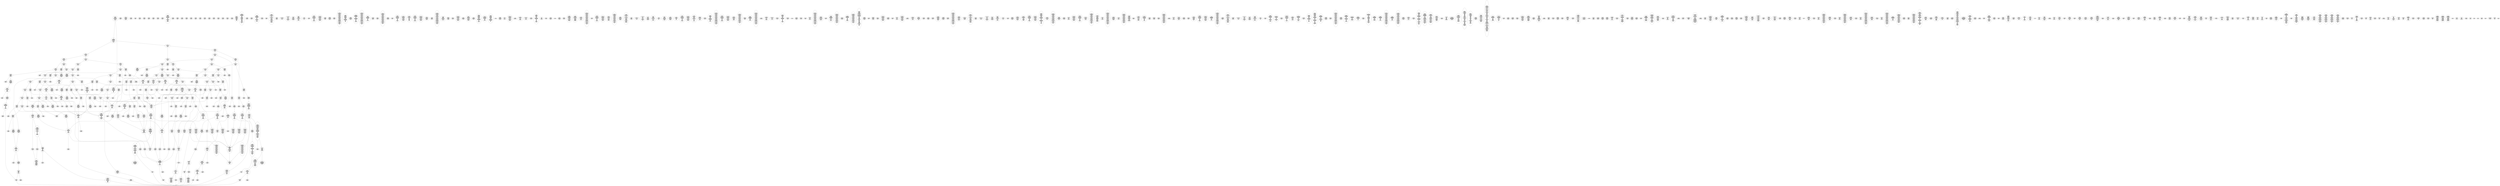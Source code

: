 /* Generated by GvGen v.1.0 (https://www.github.com/stricaud/gvgen) */

digraph G {
compound=true;
   node1 [label="[anywhere]"];
   node2 [label="# 0x0
PUSHX Data
PUSHX Data
MSTORE
PUSHX LogicData
CALLDATASIZE
LT
PUSHX Data
JUMPI
"];
   node3 [label="# 0xd
PUSHX Data
CALLDATALOAD
PUSHX BitData
SHR
PUSHX LogicData
GT
PUSHX Data
JUMPI
"];
   node4 [label="# 0x1e
PUSHX LogicData
GT
PUSHX Data
JUMPI
"];
   node5 [label="# 0x29
PUSHX LogicData
GT
PUSHX Data
JUMPI
"];
   node6 [label="# 0x34
PUSHX LogicData
EQ
PUSHX Data
JUMPI
"];
   node7 [label="# 0x3f
PUSHX LogicData
EQ
PUSHX Data
JUMPI
"];
   node8 [label="# 0x4a
PUSHX LogicData
EQ
PUSHX Data
JUMPI
"];
   node9 [label="# 0x55
PUSHX LogicData
EQ
PUSHX Data
JUMPI
"];
   node10 [label="# 0x60
PUSHX LogicData
EQ
PUSHX Data
JUMPI
"];
   node11 [label="# 0x6b
PUSHX LogicData
EQ
PUSHX Data
JUMPI
"];
   node12 [label="# 0x76
PUSHX Data
REVERT
"];
   node13 [label="# 0x7a
JUMPDEST
PUSHX LogicData
EQ
PUSHX Data
JUMPI
"];
   node14 [label="# 0x86
PUSHX LogicData
EQ
PUSHX Data
JUMPI
"];
   node15 [label="# 0x91
PUSHX LogicData
EQ
PUSHX Data
JUMPI
"];
   node16 [label="# 0x9c
PUSHX LogicData
EQ
PUSHX Data
JUMPI
"];
   node17 [label="# 0xa7
PUSHX LogicData
EQ
PUSHX Data
JUMPI
"];
   node18 [label="# 0xb2
PUSHX LogicData
EQ
PUSHX Data
JUMPI
"];
   node19 [label="# 0xbd
PUSHX Data
REVERT
"];
   node20 [label="# 0xc1
JUMPDEST
PUSHX LogicData
GT
PUSHX Data
JUMPI
"];
   node21 [label="# 0xcd
PUSHX LogicData
EQ
PUSHX Data
JUMPI
"];
   node22 [label="# 0xd8
PUSHX LogicData
EQ
PUSHX Data
JUMPI
"];
   node23 [label="# 0xe3
PUSHX LogicData
EQ
PUSHX Data
JUMPI
"];
   node24 [label="# 0xee
PUSHX LogicData
EQ
PUSHX Data
JUMPI
"];
   node25 [label="# 0xf9
PUSHX LogicData
EQ
PUSHX Data
JUMPI
"];
   node26 [label="# 0x104
PUSHX LogicData
EQ
PUSHX Data
JUMPI
"];
   node27 [label="# 0x10f
PUSHX Data
REVERT
"];
   node28 [label="# 0x113
JUMPDEST
PUSHX LogicData
EQ
PUSHX Data
JUMPI
"];
   node29 [label="# 0x11f
PUSHX LogicData
EQ
PUSHX Data
JUMPI
"];
   node30 [label="# 0x12a
PUSHX LogicData
EQ
PUSHX Data
JUMPI
"];
   node31 [label="# 0x135
PUSHX LogicData
EQ
PUSHX Data
JUMPI
"];
   node32 [label="# 0x140
PUSHX LogicData
EQ
PUSHX Data
JUMPI
"];
   node33 [label="# 0x14b
PUSHX LogicData
EQ
PUSHX Data
JUMPI
"];
   node34 [label="# 0x156
PUSHX Data
REVERT
"];
   node35 [label="# 0x15a
JUMPDEST
PUSHX LogicData
GT
PUSHX Data
JUMPI
"];
   node36 [label="# 0x166
PUSHX LogicData
GT
PUSHX Data
JUMPI
"];
   node37 [label="# 0x171
PUSHX LogicData
EQ
PUSHX Data
JUMPI
"];
   node38 [label="# 0x17c
PUSHX LogicData
EQ
PUSHX Data
JUMPI
"];
   node39 [label="# 0x187
PUSHX LogicData
EQ
PUSHX Data
JUMPI
"];
   node40 [label="# 0x192
PUSHX LogicData
EQ
PUSHX Data
JUMPI
"];
   node41 [label="# 0x19d
PUSHX LogicData
EQ
PUSHX Data
JUMPI
"];
   node42 [label="# 0x1a8
PUSHX LogicData
EQ
PUSHX Data
JUMPI
"];
   node43 [label="# 0x1b3
PUSHX Data
REVERT
"];
   node44 [label="# 0x1b7
JUMPDEST
PUSHX LogicData
EQ
PUSHX Data
JUMPI
"];
   node45 [label="# 0x1c3
PUSHX LogicData
EQ
PUSHX Data
JUMPI
"];
   node46 [label="# 0x1ce
PUSHX LogicData
EQ
PUSHX Data
JUMPI
"];
   node47 [label="# 0x1d9
PUSHX LogicData
EQ
PUSHX Data
JUMPI
"];
   node48 [label="# 0x1e4
PUSHX LogicData
EQ
PUSHX Data
JUMPI
"];
   node49 [label="# 0x1ef
PUSHX LogicData
EQ
PUSHX Data
JUMPI
"];
   node50 [label="# 0x1fa
PUSHX Data
REVERT
"];
   node51 [label="# 0x1fe
JUMPDEST
PUSHX LogicData
GT
PUSHX Data
JUMPI
"];
   node52 [label="# 0x20a
PUSHX LogicData
EQ
PUSHX Data
JUMPI
"];
   node53 [label="# 0x215
PUSHX LogicData
EQ
PUSHX Data
JUMPI
"];
   node54 [label="# 0x220
PUSHX LogicData
EQ
PUSHX Data
JUMPI
"];
   node55 [label="# 0x22b
PUSHX LogicData
EQ
PUSHX Data
JUMPI
"];
   node56 [label="# 0x236
PUSHX LogicData
EQ
PUSHX Data
JUMPI
"];
   node57 [label="# 0x241
PUSHX LogicData
EQ
PUSHX Data
JUMPI
"];
   node58 [label="# 0x24c
PUSHX Data
REVERT
"];
   node59 [label="# 0x250
JUMPDEST
PUSHX LogicData
EQ
PUSHX Data
JUMPI
"];
   node60 [label="# 0x25c
PUSHX LogicData
EQ
PUSHX Data
JUMPI
"];
   node61 [label="# 0x267
PUSHX LogicData
EQ
PUSHX Data
JUMPI
"];
   node62 [label="# 0x272
PUSHX LogicData
EQ
PUSHX Data
JUMPI
"];
   node63 [label="# 0x27d
PUSHX LogicData
EQ
PUSHX Data
JUMPI
"];
   node64 [label="# 0x288
PUSHX LogicData
EQ
PUSHX Data
JUMPI
"];
   node65 [label="# 0x293
JUMPDEST
PUSHX Data
REVERT
"];
   node66 [label="# 0x298
JUMPDEST
CALLVALUE
ISZERO
PUSHX Data
JUMPI
"];
   node67 [label="# 0x2a0
PUSHX Data
REVERT
"];
   node68 [label="# 0x2a4
JUMPDEST
PUSHX Data
PUSHX Data
CALLDATASIZE
PUSHX Data
PUSHX Data
JUMP
"];
   node69 [label="# 0x2b3
JUMPDEST
PUSHX Data
JUMP
"];
   node70 [label="# 0x2b8
JUMPDEST
PUSHX MemData
MLOAD
ISZERO
ISZERO
MSTORE
PUSHX ArithData
ADD
"];
   node71 [label="# 0x2c4
JUMPDEST
PUSHX MemData
MLOAD
SUB
RETURN
"];
   node72 [label="# 0x2cd
JUMPDEST
CALLVALUE
ISZERO
PUSHX Data
JUMPI
"];
   node73 [label="# 0x2d5
PUSHX Data
REVERT
"];
   node74 [label="# 0x2d9
JUMPDEST
PUSHX Data
PUSHX Data
JUMP
"];
   node75 [label="# 0x2e2
JUMPDEST
PUSHX MemData
MLOAD
PUSHX Data
PUSHX Data
JUMP
"];
   node76 [label="# 0x2ef
JUMPDEST
CALLVALUE
ISZERO
PUSHX Data
JUMPI
"];
   node77 [label="# 0x2f7
PUSHX Data
REVERT
"];
   node78 [label="# 0x2fb
JUMPDEST
PUSHX Data
PUSHX Data
CALLDATASIZE
PUSHX Data
PUSHX Data
JUMP
"];
   node79 [label="# 0x30a
JUMPDEST
PUSHX Data
JUMP
"];
   node80 [label="# 0x30f
JUMPDEST
STOP
"];
   node81 [label="# 0x311
JUMPDEST
CALLVALUE
ISZERO
PUSHX Data
JUMPI
"];
   node82 [label="# 0x319
PUSHX Data
REVERT
"];
   node83 [label="# 0x31d
JUMPDEST
PUSHX Data
PUSHX Data
CALLDATASIZE
PUSHX Data
PUSHX Data
JUMP
"];
   node84 [label="# 0x32c
JUMPDEST
PUSHX Data
JUMP
"];
   node85 [label="# 0x331
JUMPDEST
PUSHX MemData
MLOAD
PUSHX ArithData
PUSHX BitData
PUSHX BitData
SHL
SUB
AND
MSTORE
PUSHX ArithData
ADD
PUSHX Data
JUMP
"];
   node86 [label="# 0x349
JUMPDEST
CALLVALUE
ISZERO
PUSHX Data
JUMPI
"];
   node87 [label="# 0x351
PUSHX Data
REVERT
"];
   node88 [label="# 0x355
JUMPDEST
PUSHX Data
PUSHX Data
CALLDATASIZE
PUSHX Data
PUSHX Data
JUMP
"];
   node89 [label="# 0x364
JUMPDEST
PUSHX Data
JUMP
"];
   node90 [label="# 0x369
JUMPDEST
CALLVALUE
ISZERO
PUSHX Data
JUMPI
"];
   node91 [label="# 0x371
PUSHX Data
REVERT
"];
   node92 [label="# 0x375
JUMPDEST
PUSHX Data
PUSHX Data
CALLDATASIZE
PUSHX Data
PUSHX Data
JUMP
"];
   node93 [label="# 0x384
JUMPDEST
PUSHX Data
JUMP
"];
   node94 [label="# 0x389
JUMPDEST
CALLVALUE
ISZERO
PUSHX Data
JUMPI
"];
   node95 [label="# 0x391
PUSHX Data
REVERT
"];
   node96 [label="# 0x395
JUMPDEST
PUSHX Data
PUSHX Data
CALLDATASIZE
PUSHX Data
PUSHX Data
JUMP
"];
   node97 [label="# 0x3a4
JUMPDEST
PUSHX Data
JUMP
"];
   node98 [label="# 0x3a9
JUMPDEST
CALLVALUE
ISZERO
PUSHX Data
JUMPI
"];
   node99 [label="# 0x3b1
PUSHX Data
REVERT
"];
   node100 [label="# 0x3b5
JUMPDEST
PUSHX StorData
SLOAD
"];
   node101 [label="# 0x3ba
JUMPDEST
PUSHX MemData
MLOAD
MSTORE
PUSHX ArithData
ADD
PUSHX Data
JUMP
"];
   node102 [label="# 0x3c8
JUMPDEST
CALLVALUE
ISZERO
PUSHX Data
JUMPI
"];
   node103 [label="# 0x3d0
PUSHX Data
REVERT
"];
   node104 [label="# 0x3d4
JUMPDEST
PUSHX Data
PUSHX Data
CALLDATASIZE
PUSHX Data
PUSHX Data
JUMP
"];
   node105 [label="# 0x3e3
JUMPDEST
PUSHX Data
JUMP
"];
   node106 [label="# 0x3e8
JUMPDEST
CALLVALUE
ISZERO
PUSHX Data
JUMPI
"];
   node107 [label="# 0x3f0
PUSHX Data
REVERT
"];
   node108 [label="# 0x3f4
JUMPDEST
PUSHX Data
PUSHX Data
CALLDATASIZE
PUSHX Data
PUSHX Data
JUMP
"];
   node109 [label="# 0x403
JUMPDEST
PUSHX Data
JUMP
"];
   node110 [label="# 0x408
JUMPDEST
PUSHX Data
MLOAD
PUSHX ArithData
PUSHX BitData
PUSHX BitData
SHL
SUB
AND
MSTORE
PUSHX ArithData
ADD
MSTORE
ADD
PUSHX Data
JUMP
"];
   node111 [label="# 0x427
JUMPDEST
CALLVALUE
ISZERO
PUSHX Data
JUMPI
"];
   node112 [label="# 0x42f
PUSHX Data
REVERT
"];
   node113 [label="# 0x433
JUMPDEST
PUSHX Data
PUSHX Data
JUMP
"];
   node114 [label="# 0x44f
JUMPDEST
CALLVALUE
ISZERO
PUSHX Data
JUMPI
"];
   node115 [label="# 0x457
PUSHX Data
REVERT
"];
   node116 [label="# 0x45b
JUMPDEST
PUSHX Data
PUSHX Data
CALLDATASIZE
PUSHX Data
PUSHX Data
JUMP
"];
   node117 [label="# 0x46a
JUMPDEST
PUSHX Data
JUMP
"];
   node118 [label="# 0x46f
JUMPDEST
CALLVALUE
ISZERO
PUSHX Data
JUMPI
"];
   node119 [label="# 0x477
PUSHX Data
REVERT
"];
   node120 [label="# 0x47b
JUMPDEST
PUSHX Data
PUSHX Data
JUMP
"];
   node121 [label="# 0x485
JUMPDEST
CALLVALUE
ISZERO
PUSHX Data
JUMPI
"];
   node122 [label="# 0x48d
PUSHX Data
REVERT
"];
   node123 [label="# 0x491
JUMPDEST
PUSHX Data
PUSHX Data
JUMP
"];
   node124 [label="# 0x49a
JUMPDEST
CALLVALUE
ISZERO
PUSHX Data
JUMPI
"];
   node125 [label="# 0x4a2
PUSHX Data
REVERT
"];
   node126 [label="# 0x4a6
JUMPDEST
PUSHX Data
PUSHX Data
CALLDATASIZE
PUSHX Data
PUSHX Data
JUMP
"];
   node127 [label="# 0x4b5
JUMPDEST
PUSHX Data
JUMP
"];
   node128 [label="# 0x4ba
JUMPDEST
CALLVALUE
ISZERO
PUSHX Data
JUMPI
"];
   node129 [label="# 0x4c2
PUSHX Data
REVERT
"];
   node130 [label="# 0x4c6
JUMPDEST
PUSHX StorData
SLOAD
PUSHX Data
PUSHX Data
DIV
PUSHX BitData
AND
JUMP
"];
   node131 [label="# 0x4db
JUMPDEST
CALLVALUE
ISZERO
PUSHX Data
JUMPI
"];
   node132 [label="# 0x4e3
PUSHX Data
REVERT
"];
   node133 [label="# 0x4e7
JUMPDEST
PUSHX Data
PUSHX Data
CALLDATASIZE
PUSHX Data
PUSHX Data
JUMP
"];
   node134 [label="# 0x4f6
JUMPDEST
PUSHX Data
JUMP
"];
   node135 [label="# 0x4fb
JUMPDEST
CALLVALUE
ISZERO
PUSHX Data
JUMPI
"];
   node136 [label="# 0x503
PUSHX Data
REVERT
"];
   node137 [label="# 0x507
JUMPDEST
PUSHX StorData
SLOAD
PUSHX Data
PUSHX Data
DIV
PUSHX BitData
AND
JUMP
"];
   node138 [label="# 0x51b
JUMPDEST
CALLVALUE
ISZERO
PUSHX Data
JUMPI
"];
   node139 [label="# 0x523
PUSHX Data
REVERT
"];
   node140 [label="# 0x527
JUMPDEST
PUSHX Data
PUSHX Data
CALLDATASIZE
PUSHX Data
PUSHX Data
JUMP
"];
   node141 [label="# 0x536
JUMPDEST
PUSHX Data
JUMP
"];
   node142 [label="# 0x53b
JUMPDEST
CALLVALUE
ISZERO
PUSHX Data
JUMPI
"];
   node143 [label="# 0x543
PUSHX Data
REVERT
"];
   node144 [label="# 0x547
JUMPDEST
PUSHX Data
PUSHX Data
CALLDATASIZE
PUSHX Data
PUSHX Data
JUMP
"];
   node145 [label="# 0x556
JUMPDEST
PUSHX Data
JUMP
"];
   node146 [label="# 0x55b
JUMPDEST
CALLVALUE
ISZERO
PUSHX Data
JUMPI
"];
   node147 [label="# 0x563
PUSHX Data
REVERT
"];
   node148 [label="# 0x567
JUMPDEST
PUSHX StorData
SLOAD
PUSHX Data
PUSHX Data
DIV
PUSHX ArithData
PUSHX BitData
PUSHX BitData
SHL
SUB
AND
JUMP
"];
   node149 [label="# 0x584
JUMPDEST
CALLVALUE
ISZERO
PUSHX Data
JUMPI
"];
   node150 [label="# 0x58c
PUSHX Data
REVERT
"];
   node151 [label="# 0x590
JUMPDEST
PUSHX Data
PUSHX Data
CALLDATASIZE
PUSHX Data
PUSHX Data
JUMP
"];
   node152 [label="# 0x59f
JUMPDEST
PUSHX Data
JUMP
"];
   node153 [label="# 0x5a4
JUMPDEST
CALLVALUE
ISZERO
PUSHX Data
JUMPI
"];
   node154 [label="# 0x5ac
PUSHX Data
REVERT
"];
   node155 [label="# 0x5b0
JUMPDEST
PUSHX Data
PUSHX Data
CALLDATASIZE
PUSHX Data
PUSHX Data
JUMP
"];
   node156 [label="# 0x5bf
JUMPDEST
PUSHX Data
JUMP
"];
   node157 [label="# 0x5c4
JUMPDEST
CALLVALUE
ISZERO
PUSHX Data
JUMPI
"];
   node158 [label="# 0x5cc
PUSHX Data
REVERT
"];
   node159 [label="# 0x5d0
JUMPDEST
PUSHX Data
PUSHX Data
CALLDATASIZE
PUSHX Data
PUSHX Data
JUMP
"];
   node160 [label="# 0x5df
JUMPDEST
PUSHX Data
JUMP
"];
   node161 [label="# 0x5e4
JUMPDEST
CALLVALUE
ISZERO
PUSHX Data
JUMPI
"];
   node162 [label="# 0x5ec
PUSHX Data
REVERT
"];
   node163 [label="# 0x5f0
JUMPDEST
PUSHX Data
PUSHX Data
JUMP
"];
   node164 [label="# 0x5f9
JUMPDEST
CALLVALUE
ISZERO
PUSHX Data
JUMPI
"];
   node165 [label="# 0x601
PUSHX Data
REVERT
"];
   node166 [label="# 0x605
JUMPDEST
PUSHX Data
PUSHX Data
JUMP
"];
   node167 [label="# 0x60e
JUMPDEST
CALLVALUE
ISZERO
PUSHX Data
JUMPI
"];
   node168 [label="# 0x616
PUSHX Data
REVERT
"];
   node169 [label="# 0x61a
JUMPDEST
PUSHX StorData
SLOAD
PUSHX Data
PUSHX Data
DIV
PUSHX BitData
AND
JUMP
"];
   node170 [label="# 0x62d
JUMPDEST
CALLVALUE
ISZERO
PUSHX Data
JUMPI
"];
   node171 [label="# 0x635
PUSHX Data
REVERT
"];
   node172 [label="# 0x639
JUMPDEST
PUSHX Data
PUSHX StorData
SLOAD
JUMP
"];
   node173 [label="# 0x643
JUMPDEST
CALLVALUE
ISZERO
PUSHX Data
JUMPI
"];
   node174 [label="# 0x64b
PUSHX Data
REVERT
"];
   node175 [label="# 0x64f
JUMPDEST
PUSHX Data
PUSHX Data
JUMP
"];
   node176 [label="# 0x658
JUMPDEST
CALLVALUE
ISZERO
PUSHX Data
JUMPI
"];
   node177 [label="# 0x660
PUSHX Data
REVERT
"];
   node178 [label="# 0x664
JUMPDEST
PUSHX StorData
SLOAD
PUSHX ArithData
PUSHX BitData
PUSHX BitData
SHL
SUB
AND
PUSHX Data
JUMP
"];
   node179 [label="# 0x676
JUMPDEST
CALLVALUE
ISZERO
PUSHX Data
JUMPI
"];
   node180 [label="# 0x67e
PUSHX Data
REVERT
"];
   node181 [label="# 0x682
JUMPDEST
PUSHX Data
PUSHX Data
JUMP
"];
   node182 [label="# 0x68b
JUMPDEST
CALLVALUE
ISZERO
PUSHX Data
JUMPI
"];
   node183 [label="# 0x693
PUSHX Data
REVERT
"];
   node184 [label="# 0x697
JUMPDEST
PUSHX Data
PUSHX Data
CALLDATASIZE
PUSHX Data
PUSHX Data
JUMP
"];
   node185 [label="# 0x6a6
JUMPDEST
PUSHX Data
JUMP
"];
   node186 [label="# 0x6ab
JUMPDEST
CALLVALUE
ISZERO
PUSHX Data
JUMPI
"];
   node187 [label="# 0x6b3
PUSHX Data
REVERT
"];
   node188 [label="# 0x6b7
JUMPDEST
PUSHX Data
PUSHX Data
JUMP
"];
   node189 [label="# 0x6c0
JUMPDEST
CALLVALUE
ISZERO
PUSHX Data
JUMPI
"];
   node190 [label="# 0x6c8
PUSHX Data
REVERT
"];
   node191 [label="# 0x6cc
JUMPDEST
PUSHX Data
PUSHX Data
CALLDATASIZE
PUSHX Data
PUSHX Data
JUMP
"];
   node192 [label="# 0x6db
JUMPDEST
PUSHX Data
JUMP
"];
   node193 [label="# 0x6e0
JUMPDEST
CALLVALUE
ISZERO
PUSHX Data
JUMPI
"];
   node194 [label="# 0x6e8
PUSHX Data
REVERT
"];
   node195 [label="# 0x6ec
JUMPDEST
PUSHX StorData
SLOAD
PUSHX Data
PUSHX ArithData
PUSHX BitData
PUSHX BitData
SHL
SUB
AND
JUMP
"];
   node196 [label="# 0x700
JUMPDEST
CALLVALUE
ISZERO
PUSHX Data
JUMPI
"];
   node197 [label="# 0x708
PUSHX Data
REVERT
"];
   node198 [label="# 0x70c
JUMPDEST
PUSHX Data
PUSHX Data
CALLDATASIZE
PUSHX Data
PUSHX Data
JUMP
"];
   node199 [label="# 0x71b
JUMPDEST
PUSHX Data
JUMP
"];
   node200 [label="# 0x720
JUMPDEST
CALLVALUE
ISZERO
PUSHX Data
JUMPI
"];
   node201 [label="# 0x728
PUSHX Data
REVERT
"];
   node202 [label="# 0x72c
JUMPDEST
PUSHX Data
PUSHX Data
CALLDATASIZE
PUSHX Data
PUSHX Data
JUMP
"];
   node203 [label="# 0x73b
JUMPDEST
PUSHX Data
JUMP
"];
   node204 [label="# 0x740
JUMPDEST
CALLVALUE
ISZERO
PUSHX Data
JUMPI
"];
   node205 [label="# 0x748
PUSHX Data
REVERT
"];
   node206 [label="# 0x74c
JUMPDEST
PUSHX Data
PUSHX Data
JUMP
"];
   node207 [label="# 0x755
JUMPDEST
CALLVALUE
ISZERO
PUSHX Data
JUMPI
"];
   node208 [label="# 0x75d
PUSHX Data
REVERT
"];
   node209 [label="# 0x761
JUMPDEST
PUSHX Data
PUSHX Data
CALLDATASIZE
PUSHX Data
PUSHX Data
JUMP
"];
   node210 [label="# 0x770
JUMPDEST
PUSHX Data
JUMP
"];
   node211 [label="# 0x775
JUMPDEST
CALLVALUE
ISZERO
PUSHX Data
JUMPI
"];
   node212 [label="# 0x77d
PUSHX Data
REVERT
"];
   node213 [label="# 0x781
JUMPDEST
PUSHX Data
PUSHX StorData
SLOAD
JUMP
"];
   node214 [label="# 0x78b
JUMPDEST
CALLVALUE
ISZERO
PUSHX Data
JUMPI
"];
   node215 [label="# 0x793
PUSHX Data
REVERT
"];
   node216 [label="# 0x797
JUMPDEST
PUSHX Data
PUSHX Data
CALLDATASIZE
PUSHX Data
PUSHX Data
JUMP
"];
   node217 [label="# 0x7a6
JUMPDEST
PUSHX Data
JUMP
"];
   node218 [label="# 0x7ab
JUMPDEST
CALLVALUE
ISZERO
PUSHX Data
JUMPI
"];
   node219 [label="# 0x7b3
PUSHX Data
REVERT
"];
   node220 [label="# 0x7b7
JUMPDEST
PUSHX Data
PUSHX Data
CALLDATASIZE
PUSHX Data
PUSHX Data
JUMP
"];
   node221 [label="# 0x7c6
JUMPDEST
PUSHX Data
PUSHX Data
MSTORE
PUSHX Data
MSTORE
PUSHX Data
SHA3
SLOAD
JUMP
"];
   node222 [label="# 0x7d8
JUMPDEST
CALLVALUE
ISZERO
PUSHX Data
JUMPI
"];
   node223 [label="# 0x7e0
PUSHX Data
REVERT
"];
   node224 [label="# 0x7e4
JUMPDEST
PUSHX Data
PUSHX Data
CALLDATASIZE
PUSHX Data
PUSHX Data
JUMP
"];
   node225 [label="# 0x7f3
JUMPDEST
PUSHX ArithData
PUSHX BitData
PUSHX BitData
SHL
SUB
AND
PUSHX Data
MSTORE
PUSHX Data
PUSHX Data
MSTORE
PUSHX Data
SHA3
AND
MSTORE
MSTORE
SHA3
SLOAD
PUSHX BitData
AND
JUMP
"];
   node226 [label="# 0x821
JUMPDEST
PUSHX Data
PUSHX Data
CALLDATASIZE
PUSHX Data
PUSHX Data
JUMP
"];
   node227 [label="# 0x82f
JUMPDEST
PUSHX Data
JUMP
"];
   node228 [label="# 0x834
JUMPDEST
CALLVALUE
ISZERO
PUSHX Data
JUMPI
"];
   node229 [label="# 0x83c
PUSHX Data
REVERT
"];
   node230 [label="# 0x840
JUMPDEST
PUSHX StorData
SLOAD
PUSHX Data
PUSHX BitData
AND
JUMP
"];
   node231 [label="# 0x84e
JUMPDEST
CALLVALUE
ISZERO
PUSHX Data
JUMPI
"];
   node232 [label="# 0x856
PUSHX Data
REVERT
"];
   node233 [label="# 0x85a
JUMPDEST
PUSHX Data
PUSHX Data
CALLDATASIZE
PUSHX Data
PUSHX Data
JUMP
"];
   node234 [label="# 0x869
JUMPDEST
PUSHX Data
JUMP
"];
   node235 [label="# 0x86e
JUMPDEST
CALLVALUE
ISZERO
PUSHX Data
JUMPI
"];
   node236 [label="# 0x876
PUSHX Data
REVERT
"];
   node237 [label="# 0x87a
JUMPDEST
PUSHX Data
PUSHX Data
JUMP
"];
   node238 [label="# 0x883
JUMPDEST
CALLVALUE
ISZERO
PUSHX Data
JUMPI
"];
   node239 [label="# 0x88b
PUSHX Data
REVERT
"];
   node240 [label="# 0x88f
JUMPDEST
PUSHX Data
PUSHX Data
JUMP
"];
   node241 [label="# 0x898
JUMPDEST
PUSHX Data
PUSHX ArithData
PUSHX BitData
PUSHX BitData
SHL
SUB
NOT
AND
PUSHX BitData
PUSHX BitData
SHL
EQ
PUSHX Data
JUMPI
"];
   node242 [label="# 0x8b4
PUSHX Data
PUSHX Data
JUMP
"];
   node243 [label="# 0x8bd
JUMPDEST
JUMP
"];
   node244 [label="# 0x8c3
JUMPDEST
PUSHX Data
PUSHX StorData
SLOAD
PUSHX Data
PUSHX Data
JUMP
"];
   node245 [label="# 0x8d2
JUMPDEST
PUSHX ArithData
ADD
PUSHX ArithData
DIV
MUL
PUSHX ArithData
ADD
PUSHX MemData
MLOAD
ADD
PUSHX Data
MSTORE
MSTORE
PUSHX ArithData
ADD
SLOAD
PUSHX Data
PUSHX Data
JUMP
"];
   node246 [label="# 0x8fe
JUMPDEST
ISZERO
PUSHX Data
JUMPI
"];
   node247 [label="# 0x905
PUSHX LogicData
LT
PUSHX Data
JUMPI
"];
   node248 [label="# 0x90d
PUSHX ArithData
SLOAD
DIV
MUL
MSTORE
PUSHX ArithData
ADD
PUSHX Data
JUMP
"];
   node249 [label="# 0x920
JUMPDEST
ADD
PUSHX Data
MSTORE
PUSHX Data
PUSHX Data
SHA3
"];
   node250 [label="# 0x92e
JUMPDEST
SLOAD
MSTORE
PUSHX ArithData
ADD
PUSHX ArithData
ADD
GT
PUSHX Data
JUMPI
"];
   node251 [label="# 0x942
SUB
PUSHX BitData
AND
ADD
"];
   node252 [label="# 0x94b
JUMPDEST
JUMP
"];
   node253 [label="# 0x955
JUMPDEST
PUSHX StorData
SLOAD
PUSHX ArithData
PUSHX BitData
PUSHX BitData
SHL
SUB
AND
CALLER
EQ
PUSHX Data
JUMPI
"];
   node254 [label="# 0x968
PUSHX MemData
MLOAD
PUSHX BitData
PUSHX BitData
SHL
MSTORE
PUSHX ArithData
ADD
PUSHX Data
PUSHX Data
JUMP
"];
   node255 [label="# 0x97f
JUMPDEST
PUSHX MemData
MLOAD
SUB
REVERT
"];
   node256 [label="# 0x988
JUMPDEST
PUSHX Data
SSTORE
JUMP
"];
   node257 [label="# 0x98d
JUMPDEST
PUSHX Data
PUSHX Data
PUSHX Data
JUMP
"];
   node258 [label="# 0x998
JUMPDEST
PUSHX Data
JUMPI
"];
   node259 [label="# 0x99d
PUSHX MemData
MLOAD
PUSHX BitData
PUSHX BitData
SHL
MSTORE
PUSHX Data
PUSHX ArithData
ADD
MSTORE
PUSHX Data
PUSHX ArithData
ADD
MSTORE
PUSHX Data
PUSHX ArithData
ADD
MSTORE
PUSHX BitData
PUSHX BitData
SHL
PUSHX ArithData
ADD
MSTORE
PUSHX ArithData
ADD
PUSHX Data
JUMP
"];
   node260 [label="# 0x9f9
JUMPDEST
PUSHX Data
MSTORE
PUSHX Data
PUSHX Data
MSTORE
PUSHX Data
SHA3
SLOAD
PUSHX ArithData
PUSHX BitData
PUSHX BitData
SHL
SUB
AND
JUMP
"];
   node261 [label="# 0xa15
JUMPDEST
PUSHX Data
PUSHX Data
PUSHX Data
JUMP
"];
   node262 [label="# 0xa20
JUMPDEST
PUSHX ArithData
PUSHX BitData
PUSHX BitData
SHL
SUB
AND
PUSHX ArithData
PUSHX BitData
PUSHX BitData
SHL
SUB
AND
EQ
ISZERO
PUSHX Data
JUMPI
"];
   node263 [label="# 0xa3d
PUSHX MemData
MLOAD
PUSHX BitData
PUSHX BitData
SHL
MSTORE
PUSHX Data
PUSHX ArithData
ADD
MSTORE
PUSHX Data
PUSHX ArithData
ADD
MSTORE
PUSHX Data
PUSHX ArithData
ADD
MSTORE
PUSHX BitData
PUSHX BitData
SHL
PUSHX ArithData
ADD
MSTORE
PUSHX ArithData
ADD
PUSHX Data
JUMP
"];
   node264 [label="# 0xa8e
JUMPDEST
CALLER
PUSHX ArithData
PUSHX BitData
PUSHX BitData
SHL
SUB
AND
EQ
PUSHX Data
JUMPI
"];
   node265 [label="# 0xaa0
PUSHX Data
CALLER
PUSHX Data
JUMP
"];
   node266 [label="# 0xaaa
JUMPDEST
PUSHX Data
JUMPI
"];
   node267 [label="# 0xaaf
PUSHX MemData
MLOAD
PUSHX BitData
PUSHX BitData
SHL
MSTORE
PUSHX Data
PUSHX ArithData
ADD
MSTORE
PUSHX Data
PUSHX ArithData
ADD
MSTORE
PUSHX Data
PUSHX ArithData
ADD
MSTORE
PUSHX Data
PUSHX ArithData
ADD
MSTORE
PUSHX ArithData
ADD
PUSHX Data
JUMP
"];
   node268 [label="# 0xb1c
JUMPDEST
PUSHX Data
PUSHX Data
JUMP
"];
   node269 [label="# 0xb26
JUMPDEST
JUMP
"];
   node270 [label="# 0xb2b
JUMPDEST
PUSHX StorData
SLOAD
PUSHX ArithData
PUSHX BitData
PUSHX BitData
SHL
SUB
AND
CALLER
EQ
PUSHX Data
JUMPI
"];
   node271 [label="# 0xb3e
PUSHX MemData
MLOAD
PUSHX BitData
PUSHX BitData
SHL
MSTORE
PUSHX ArithData
ADD
PUSHX Data
PUSHX Data
JUMP
"];
   node272 [label="# 0xb55
JUMPDEST
PUSHX StorData
SLOAD
PUSHX BitData
NOT
AND
ISZERO
ISZERO
OR
SSTORE
JUMP
"];
   node273 [label="# 0xb68
JUMPDEST
PUSHX StorData
SLOAD
PUSHX ArithData
PUSHX BitData
PUSHX BitData
SHL
SUB
AND
CALLER
EQ
PUSHX Data
JUMPI
"];
   node274 [label="# 0xb7b
PUSHX MemData
MLOAD
PUSHX BitData
PUSHX BitData
SHL
MSTORE
PUSHX ArithData
ADD
PUSHX Data
PUSHX Data
JUMP
"];
   node275 [label="# 0xb92
JUMPDEST
PUSHX StorData
SLOAD
PUSHX Data
PUSHX Data
JUMP
"];
   node276 [label="# 0xb9f
JUMPDEST
ISZERO
PUSHX Data
JUMPI
"];
   node277 [label="# 0xba7
PUSHX MemData
MLOAD
PUSHX BitData
PUSHX BitData
SHL
MSTORE
PUSHX Data
PUSHX ArithData
ADD
MSTORE
PUSHX ArithData
ADD
MSTORE
PUSHX Data
PUSHX ArithData
ADD
MSTORE
PUSHX BitData
PUSHX BitData
SHL
PUSHX ArithData
ADD
MSTORE
PUSHX ArithData
ADD
PUSHX Data
JUMP
"];
   node278 [label="# 0xbfa
JUMPDEST
MLOAD
PUSHX Data
PUSHX Data
PUSHX ArithData
ADD
PUSHX Data
JUMP
"];
   node279 [label="# 0xc0d
JUMPDEST
JUMP
"];
   node280 [label="# 0xc11
JUMPDEST
PUSHX Data
CALLER
PUSHX Data
JUMP
"];
   node281 [label="# 0xc1b
JUMPDEST
PUSHX Data
JUMPI
"];
   node282 [label="# 0xc20
PUSHX MemData
MLOAD
PUSHX BitData
PUSHX BitData
SHL
MSTORE
PUSHX ArithData
ADD
PUSHX Data
PUSHX Data
JUMP
"];
   node283 [label="# 0xc37
JUMPDEST
PUSHX Data
PUSHX Data
JUMP
"];
   node284 [label="# 0xc42
JUMPDEST
PUSHX Data
PUSHX Data
PUSHX StorData
SLOAD
PUSHX StorData
SLOAD
PUSHX Data
PUSHX Data
JUMP
"];
   node285 [label="# 0xc58
JUMPDEST
PUSHX Data
PUSHX Data
JUMP
"];
   node286 [label="# 0xc62
JUMPDEST
PUSHX Data
MSTORE
PUSHX Data
PUSHX Data
MSTORE
PUSHX Data
SHA3
SLOAD
PUSHX ArithData
PUSHX BitData
PUSHX BitData
SHL
SUB
AND
PUSHX Data
JUMPI
"];
   node287 [label="# 0xc83
PUSHX StorData
SLOAD
PUSHX ArithData
PUSHX BitData
PUSHX BitData
SHL
SUB
AND
PUSHX Data
JUMP
"];
   node288 [label="# 0xc93
JUMPDEST
PUSHX Data
MSTORE
PUSHX Data
PUSHX Data
MSTORE
PUSHX Data
SHA3
SLOAD
PUSHX ArithData
PUSHX BitData
PUSHX BitData
SHL
SUB
AND
"];
   node289 [label="# 0xcac
JUMPDEST
"];
   node290 [label="# 0xcb3
JUMPDEST
JUMP
"];
   node291 [label="# 0xcba
JUMPDEST
PUSHX Data
PUSHX Data
PUSHX Data
JUMP
"];
   node292 [label="# 0xcc5
JUMPDEST
LT
PUSHX Data
JUMPI
"];
   node293 [label="# 0xccc
PUSHX MemData
MLOAD
PUSHX BitData
PUSHX BitData
SHL
MSTORE
PUSHX ArithData
ADD
PUSHX Data
PUSHX Data
JUMP
"];
   node294 [label="# 0xce3
JUMPDEST
PUSHX Data
"];
   node295 [label="# 0xce7
JUMPDEST
PUSHX StorData
SLOAD
LT
ISZERO
PUSHX Data
JUMPI
"];
   node296 [label="# 0xcf2
PUSHX StorData
SLOAD
LT
PUSHX Data
JUMPI
"];
   node297 [label="# 0xcfd
PUSHX Data
PUSHX Data
JUMP
"];
   node298 [label="# 0xd04
JUMPDEST
PUSHX Data
MSTORE
PUSHX Data
SHA3
ADD
SLOAD
PUSHX ArithData
PUSHX BitData
PUSHX BitData
SHL
SUB
AND
AND
EQ
ISZERO
PUSHX Data
JUMPI
"];
   node299 [label="# 0xd24
EQ
ISZERO
PUSHX Data
JUMPI
"];
   node300 [label="# 0xd2c
PUSHX Data
JUMP
"];
   node301 [label="# 0xd34
JUMPDEST
PUSHX Data
PUSHX Data
JUMP
"];
   node302 [label="# 0xd3e
JUMPDEST
"];
   node303 [label="# 0xd42
JUMPDEST
PUSHX Data
PUSHX Data
JUMP
"];
   node304 [label="# 0xd4c
JUMPDEST
PUSHX Data
JUMP
"];
   node305 [label="# 0xd54
JUMPDEST
PUSHX MemData
MLOAD
PUSHX BitData
PUSHX BitData
SHL
MSTORE
PUSHX ArithData
ADD
PUSHX Data
PUSHX Data
JUMP
"];
   node306 [label="# 0xd6d
JUMPDEST
PUSHX StorData
SLOAD
PUSHX ArithData
PUSHX BitData
PUSHX BitData
SHL
SUB
AND
CALLER
EQ
PUSHX Data
JUMPI
"];
   node307 [label="# 0xd80
PUSHX MemData
MLOAD
PUSHX BitData
PUSHX BitData
SHL
MSTORE
PUSHX ArithData
ADD
PUSHX Data
PUSHX Data
JUMP
"];
   node308 [label="# 0xd97
JUMPDEST
SELFBALANCE
PUSHX Data
PUSHX StorData
SLOAD
PUSHX ArithData
PUSHX BitData
PUSHX BitData
SHL
SUB
AND
JUMP
"];
   node309 [label="# 0xdaa
JUMPDEST
PUSHX ArithData
PUSHX BitData
PUSHX BitData
SHL
SUB
AND
PUSHX ArithData
ISZERO
MUL
PUSHX MemData
MLOAD
PUSHX Data
PUSHX MemData
MLOAD
SUB
CALL
ISZERO
ISZERO
PUSHX Data
JUMPI
"];
   node310 [label="# 0xdd9
RETURNDATASIZE
PUSHX Data
RETURNDATACOPY
RETURNDATASIZE
PUSHX Data
REVERT
"];
   node311 [label="# 0xde2
JUMPDEST
PUSHX Data
PUSHX MemData
MLOAD
PUSHX ArithData
ADD
PUSHX Data
MSTORE
PUSHX Data
MSTORE
PUSHX Data
JUMP
"];
   node312 [label="# 0xdfd
JUMPDEST
PUSHX StorData
SLOAD
PUSHX Data
LT
PUSHX Data
JUMPI
"];
   node313 [label="# 0xe0a
PUSHX MemData
MLOAD
PUSHX BitData
PUSHX BitData
SHL
MSTORE
PUSHX Data
PUSHX ArithData
ADD
MSTORE
PUSHX Data
PUSHX ArithData
ADD
MSTORE
PUSHX Data
PUSHX ArithData
ADD
MSTORE
PUSHX BitData
PUSHX BitData
SHL
PUSHX ArithData
ADD
MSTORE
PUSHX ArithData
ADD
PUSHX Data
JUMP
"];
   node314 [label="# 0xe66
JUMPDEST
JUMP
"];
   node315 [label="# 0xe6a
JUMPDEST
PUSHX StorData
SLOAD
PUSHX ArithData
PUSHX BitData
PUSHX BitData
SHL
SUB
AND
CALLER
EQ
PUSHX Data
JUMPI
"];
   node316 [label="# 0xe7d
PUSHX MemData
MLOAD
PUSHX BitData
PUSHX BitData
SHL
MSTORE
PUSHX ArithData
ADD
PUSHX Data
PUSHX Data
JUMP
"];
   node317 [label="# 0xe94
JUMPDEST
PUSHX StorData
SLOAD
PUSHX Data
DIV
PUSHX BitData
AND
ISZERO
PUSHX Data
JUMPI
"];
   node318 [label="# 0xea5
PUSHX MemData
MLOAD
PUSHX BitData
PUSHX BitData
SHL
MSTORE
PUSHX Data
PUSHX ArithData
ADD
MSTORE
PUSHX Data
PUSHX ArithData
ADD
MSTORE
PUSHX Data
PUSHX ArithData
ADD
MSTORE
PUSHX ArithData
ADD
PUSHX Data
JUMP
"];
   node319 [label="# 0xeec
JUMPDEST
PUSHX Data
PUSHX StorData
SLOAD
PUSHX Data
PUSHX Data
JUMP
"];
   node320 [label="# 0xefb
JUMPDEST
PUSHX ArithData
ADD
PUSHX ArithData
DIV
MUL
PUSHX ArithData
ADD
PUSHX MemData
MLOAD
ADD
PUSHX Data
MSTORE
MSTORE
PUSHX ArithData
ADD
SLOAD
PUSHX Data
PUSHX Data
JUMP
"];
   node321 [label="# 0xf27
JUMPDEST
ISZERO
PUSHX Data
JUMPI
"];
   node322 [label="# 0xf2e
PUSHX LogicData
LT
PUSHX Data
JUMPI
"];
   node323 [label="# 0xf36
PUSHX ArithData
SLOAD
DIV
MUL
MSTORE
PUSHX ArithData
ADD
PUSHX Data
JUMP
"];
   node324 [label="# 0xf49
JUMPDEST
ADD
PUSHX Data
MSTORE
PUSHX Data
PUSHX Data
SHA3
"];
   node325 [label="# 0xf57
JUMPDEST
SLOAD
MSTORE
PUSHX ArithData
ADD
PUSHX ArithData
ADD
GT
PUSHX Data
JUMPI
"];
   node326 [label="# 0xf6b
SUB
PUSHX BitData
AND
ADD
"];
   node327 [label="# 0xf74
JUMPDEST
MLOAD
PUSHX Data
PUSHX Data
PUSHX ArithData
ADD
PUSHX Data
JUMP
"];
   node328 [label="# 0xf90
JUMPDEST
PUSHX Data
PUSHX MemData
MLOAD
PUSHX Data
PUSHX Data
JUMP
"];
   node329 [label="# 0xfc2
JUMPDEST
PUSHX MemData
MLOAD
SUB
LOGX
JUMP
"];
   node330 [label="# 0xfce
JUMPDEST
PUSHX StorData
SLOAD
PUSHX ArithData
PUSHX BitData
PUSHX BitData
SHL
SUB
AND
CALLER
EQ
PUSHX Data
JUMPI
"];
   node331 [label="# 0xfe1
PUSHX MemData
MLOAD
PUSHX BitData
PUSHX BitData
SHL
MSTORE
PUSHX ArithData
ADD
PUSHX Data
PUSHX Data
JUMP
"];
   node332 [label="# 0xff8
JUMPDEST
PUSHX StorData
SLOAD
ISZERO
ISZERO
PUSHX ArithData
MUL
PUSHX BitData
NOT
AND
OR
SSTORE
JUMP
"];
   node333 [label="# 0x1016
JUMPDEST
PUSHX Data
PUSHX StorData
SLOAD
LT
PUSHX Data
JUMPI
"];
   node334 [label="# 0x1025
PUSHX Data
PUSHX Data
JUMP
"];
   node335 [label="# 0x102c
JUMPDEST
PUSHX Data
MSTORE
PUSHX Data
SHA3
ADD
SLOAD
PUSHX ArithData
PUSHX BitData
PUSHX BitData
SHL
SUB
AND
PUSHX Data
JUMPI
"];
   node336 [label="# 0x1049
PUSHX MemData
MLOAD
PUSHX BitData
PUSHX BitData
SHL
MSTORE
PUSHX Data
PUSHX ArithData
ADD
MSTORE
PUSHX Data
PUSHX ArithData
ADD
MSTORE
PUSHX Data
PUSHX ArithData
ADD
MSTORE
PUSHX BitData
PUSHX BitData
SHL
PUSHX ArithData
ADD
MSTORE
PUSHX ArithData
ADD
PUSHX Data
JUMP
"];
   node337 [label="# 0x10a2
JUMPDEST
PUSHX StorData
SLOAD
PUSHX ArithData
PUSHX BitData
PUSHX BitData
SHL
SUB
AND
CALLER
EQ
PUSHX Data
JUMPI
"];
   node338 [label="# 0x10b5
PUSHX MemData
MLOAD
PUSHX BitData
PUSHX BitData
SHL
MSTORE
PUSHX ArithData
ADD
PUSHX Data
PUSHX Data
JUMP
"];
   node339 [label="# 0x10cc
JUMPDEST
PUSHX StorData
SLOAD
PUSHX BitData
AND
ISZERO
PUSHX Data
JUMPI
"];
   node340 [label="# 0x10d8
PUSHX MemData
MLOAD
PUSHX BitData
PUSHX BitData
SHL
MSTORE
PUSHX Data
PUSHX ArithData
ADD
MSTORE
PUSHX Data
PUSHX ArithData
ADD
MSTORE
PUSHX Data
PUSHX ArithData
ADD
MSTORE
PUSHX ArithData
ADD
PUSHX Data
JUMP
"];
   node341 [label="# 0x111f
JUMPDEST
PUSHX Data
SSTORE
JUMP
"];
   node342 [label="# 0x1124
JUMPDEST
PUSHX Data
PUSHX ArithData
PUSHX BitData
PUSHX BitData
SHL
SUB
AND
PUSHX Data
JUMPI
"];
   node343 [label="# 0x1135
PUSHX MemData
MLOAD
PUSHX BitData
PUSHX BitData
SHL
MSTORE
PUSHX Data
PUSHX ArithData
ADD
MSTORE
PUSHX Data
PUSHX ArithData
ADD
MSTORE
PUSHX Data
PUSHX ArithData
ADD
MSTORE
PUSHX BitData
PUSHX BitData
SHL
PUSHX ArithData
ADD
MSTORE
PUSHX ArithData
ADD
PUSHX Data
JUMP
"];
   node344 [label="# 0x118f
JUMPDEST
PUSHX Data
"];
   node345 [label="# 0x1193
JUMPDEST
PUSHX StorData
SLOAD
LT
ISZERO
PUSHX Data
JUMPI
"];
   node346 [label="# 0x119e
PUSHX StorData
SLOAD
LT
PUSHX Data
JUMPI
"];
   node347 [label="# 0x11a9
PUSHX Data
PUSHX Data
JUMP
"];
   node348 [label="# 0x11b0
JUMPDEST
PUSHX Data
MSTORE
PUSHX Data
SHA3
ADD
SLOAD
PUSHX ArithData
PUSHX BitData
PUSHX BitData
SHL
SUB
AND
AND
EQ
ISZERO
PUSHX Data
JUMPI
"];
   node349 [label="# 0x11d0
PUSHX Data
PUSHX Data
JUMP
"];
   node350 [label="# 0x11d8
JUMPDEST
"];
   node351 [label="# 0x11db
JUMPDEST
PUSHX Data
PUSHX Data
JUMP
"];
   node352 [label="# 0x11e4
JUMPDEST
PUSHX Data
JUMP
"];
   node353 [label="# 0x11eb
JUMPDEST
JUMP
"];
   node354 [label="# 0x11f2
JUMPDEST
PUSHX StorData
SLOAD
PUSHX ArithData
PUSHX BitData
PUSHX BitData
SHL
SUB
AND
CALLER
EQ
PUSHX Data
JUMPI
"];
   node355 [label="# 0x1205
PUSHX MemData
MLOAD
PUSHX BitData
PUSHX BitData
SHL
MSTORE
PUSHX ArithData
ADD
PUSHX Data
PUSHX Data
JUMP
"];
   node356 [label="# 0x121c
JUMPDEST
PUSHX Data
PUSHX Data
PUSHX Data
JUMP
"];
   node357 [label="# 0x1226
JUMPDEST
JUMP
"];
   node358 [label="# 0x1228
JUMPDEST
PUSHX StorData
SLOAD
PUSHX Data
PUSHX ArithData
PUSHX BitData
PUSHX BitData
SHL
SUB
AND
CALLER
EQ
PUSHX Data
JUMPI
"];
   node359 [label="# 0x123e
PUSHX MemData
MLOAD
PUSHX BitData
PUSHX BitData
SHL
MSTORE
PUSHX ArithData
ADD
PUSHX Data
PUSHX Data
JUMP
"];
   node360 [label="# 0x1255
JUMPDEST
PUSHX StorData
SLOAD
PUSHX Data
DIV
PUSHX BitData
AND
ISZERO
PUSHX Data
JUMPI
"];
   node361 [label="# 0x1269
PUSHX MemData
MLOAD
PUSHX BitData
PUSHX BitData
SHL
MSTORE
PUSHX Data
PUSHX ArithData
ADD
MSTORE
PUSHX Data
PUSHX ArithData
ADD
MSTORE
PUSHX Data
PUSHX ArithData
ADD
MSTORE
PUSHX ArithData
ADD
PUSHX Data
JUMP
"];
   node362 [label="# 0x12b0
JUMPDEST
PUSHX StorData
SLOAD
PUSHX MemData
MLOAD
PUSHX BitData
PUSHX BitData
SHL
MSTORE
ADDRESS
PUSHX ArithData
ADD
MSTORE
PUSHX BitData
PUSHX ArithData
PUSHX BitData
PUSHX BitData
SHL
SUB
AND
PUSHX Data
PUSHX ArithData
ADD
PUSHX Data
PUSHX MemData
MLOAD
SUB
EXTCODESIZE
ISZERO
ISZERO
PUSHX Data
JUMPI
"];
   node363 [label="# 0x130e
PUSHX Data
REVERT
"];
   node364 [label="# 0x1312
JUMPDEST
GAS
STATICCALL
ISZERO
ISZERO
PUSHX Data
JUMPI
"];
   node365 [label="# 0x131d
RETURNDATASIZE
PUSHX Data
RETURNDATACOPY
RETURNDATASIZE
PUSHX Data
REVERT
"];
   node366 [label="# 0x1326
JUMPDEST
PUSHX MemData
MLOAD
RETURNDATASIZE
PUSHX BitData
NOT
PUSHX ArithData
ADD
AND
ADD
PUSHX Data
MSTORE
ADD
PUSHX Data
PUSHX Data
JUMP
"];
   node367 [label="# 0x134a
JUMPDEST
LT
ISZERO
PUSHX Data
JUMPI
"];
   node368 [label="# 0x1351
PUSHX MemData
MLOAD
PUSHX BitData
PUSHX BitData
SHL
MSTORE
PUSHX Data
PUSHX ArithData
ADD
MSTORE
PUSHX Data
PUSHX ArithData
ADD
MSTORE
PUSHX Data
PUSHX ArithData
ADD
MSTORE
PUSHX BitData
PUSHX BitData
SHL
PUSHX ArithData
ADD
MSTORE
PUSHX ArithData
ADD
PUSHX Data
JUMP
"];
   node369 [label="# 0x13ac
JUMPDEST
PUSHX Data
PUSHX StorData
SLOAD
PUSHX StorData
SLOAD
PUSHX Data
JUMP
"];
   node370 [label="# 0x13ba
JUMPDEST
JUMP
"];
   node371 [label="# 0x13bf
JUMPDEST
PUSHX StorData
SLOAD
PUSHX ArithData
PUSHX BitData
PUSHX BitData
SHL
SUB
AND
CALLER
EQ
PUSHX Data
JUMPI
"];
   node372 [label="# 0x13d2
PUSHX MemData
MLOAD
PUSHX BitData
PUSHX BitData
SHL
MSTORE
PUSHX ArithData
ADD
PUSHX Data
PUSHX Data
JUMP
"];
   node373 [label="# 0x13e9
JUMPDEST
PUSHX StorData
SLOAD
PUSHX BitData
NOT
AND
PUSHX BitData
OR
SSTORE
JUMP
"];
   node374 [label="# 0x13fc
JUMPDEST
CALLER
PUSHX ArithData
PUSHX BitData
PUSHX BitData
SHL
SUB
PUSHX BitData
AND
EQ
PUSHX Data
JUMPI
"];
   node375 [label="# 0x142d
PUSHX MemData
MLOAD
PUSHX BitData
PUSHX BitData
SHL
MSTORE
PUSHX Data
PUSHX ArithData
ADD
MSTORE
PUSHX Data
PUSHX ArithData
ADD
MSTORE
PUSHX Data
PUSHX ArithData
ADD
MSTORE
PUSHX ArithData
ADD
PUSHX Data
JUMP
"];
   node376 [label="# 0x1474
JUMPDEST
PUSHX Data
PUSHX Data
JUMP
"];
   node377 [label="# 0x147e
JUMPDEST
PUSHX Data
PUSHX StorData
SLOAD
PUSHX Data
PUSHX Data
JUMP
"];
   node378 [label="# 0x148d
JUMPDEST
PUSHX ArithData
PUSHX BitData
PUSHX BitData
SHL
SUB
AND
CALLER
EQ
ISZERO
PUSHX Data
JUMPI
"];
   node379 [label="# 0x149f
PUSHX MemData
MLOAD
PUSHX BitData
PUSHX BitData
SHL
MSTORE
PUSHX Data
PUSHX ArithData
ADD
MSTORE
PUSHX Data
PUSHX ArithData
ADD
MSTORE
PUSHX Data
PUSHX ArithData
ADD
MSTORE
PUSHX ArithData
ADD
PUSHX Data
JUMP
"];
   node380 [label="# 0x14e6
JUMPDEST
CALLER
PUSHX Data
MSTORE
PUSHX Data
PUSHX ArithData
MSTORE
PUSHX MemData
SHA3
PUSHX ArithData
PUSHX BitData
PUSHX BitData
SHL
SUB
AND
MSTORE
MSTORE
SHA3
SLOAD
PUSHX BitData
NOT
AND
ISZERO
ISZERO
OR
SSTORE
MLOAD
MSTORE
PUSHX Data
ADD
PUSHX MemData
MLOAD
SUB
LOGX
JUMP
"];
   node381 [label="# 0x1552
JUMPDEST
PUSHX Data
PUSHX Data
PUSHX Data
JUMP
"];
   node382 [label="# 0x155f
JUMPDEST
JUMP
"];
   node383 [label="# 0x1567
JUMPDEST
PUSHX Data
CALLER
PUSHX Data
JUMP
"];
   node384 [label="# 0x1571
JUMPDEST
PUSHX Data
JUMPI
"];
   node385 [label="# 0x1576
PUSHX MemData
MLOAD
PUSHX BitData
PUSHX BitData
SHL
MSTORE
PUSHX ArithData
ADD
PUSHX Data
PUSHX Data
JUMP
"];
   node386 [label="# 0x158d
JUMPDEST
PUSHX Data
PUSHX Data
JUMP
"];
   node387 [label="# 0x1599
JUMPDEST
JUMP
"];
   node388 [label="# 0x159f
JUMPDEST
PUSHX StorData
SLOAD
PUSHX ArithData
PUSHX BitData
PUSHX BitData
SHL
SUB
AND
CALLER
EQ
PUSHX Data
JUMPI
"];
   node389 [label="# 0x15b2
PUSHX MemData
MLOAD
PUSHX BitData
PUSHX BitData
SHL
MSTORE
PUSHX ArithData
ADD
PUSHX Data
PUSHX Data
JUMP
"];
   node390 [label="# 0x15c9
JUMPDEST
PUSHX Data
PUSHX Data
PUSHX Data
PUSHX StorData
SLOAD
JUMP
"];
   node391 [label="# 0x15d7
JUMPDEST
PUSHX Data
PUSHX Data
JUMP
"];
   node392 [label="# 0x15e1
JUMPDEST
GT
ISZERO
PUSHX Data
JUMPI
"];
   node393 [label="# 0x15e8
PUSHX MemData
MLOAD
PUSHX BitData
PUSHX BitData
SHL
MSTORE
PUSHX ArithData
ADD
PUSHX Data
PUSHX Data
JUMP
"];
   node394 [label="# 0x15ff
JUMPDEST
PUSHX Data
"];
   node395 [label="# 0x1602
JUMPDEST
PUSHX LogicData
LT
ISZERO
PUSHX Data
JUMPI
"];
   node396 [label="# 0x160c
PUSHX Data
PUSHX Data
PUSHX Data
PUSHX StorData
SLOAD
JUMP
"];
   node397 [label="# 0x162c
JUMPDEST
PUSHX Data
JUMP
"];
   node398 [label="# 0x1631
JUMPDEST
PUSHX Data
PUSHX Data
JUMP
"];
   node399 [label="# 0x163b
JUMPDEST
PUSHX Data
JUMP
"];
   node400 [label="# 0x1643
JUMPDEST
PUSHX MemData
MLOAD
PUSHX Data
PUSHX Data
PUSHX Data
PUSHX Data
LOGX
JUMP
"];
   node401 [label="# 0x1688
JUMPDEST
PUSHX Data
PUSHX Data
PUSHX Data
JUMP
"];
   node402 [label="# 0x1693
JUMPDEST
PUSHX Data
JUMPI
"];
   node403 [label="# 0x1698
PUSHX MemData
MLOAD
PUSHX BitData
PUSHX BitData
SHL
MSTORE
PUSHX Data
PUSHX ArithData
ADD
MSTORE
PUSHX Data
PUSHX ArithData
ADD
MSTORE
PUSHX Data
PUSHX ArithData
ADD
MSTORE
PUSHX BitData
PUSHX BitData
SHL
PUSHX ArithData
ADD
MSTORE
PUSHX ArithData
ADD
PUSHX Data
JUMP
"];
   node404 [label="# 0x16f7
JUMPDEST
PUSHX StorData
SLOAD
PUSHX Data
DIV
PUSHX BitData
AND
PUSHX Data
JUMPI
"];
   node405 [label="# 0x1708
PUSHX StorData
SLOAD
PUSHX Data
PUSHX Data
JUMP
"];
   node406 [label="# 0x1714
JUMPDEST
PUSHX ArithData
ADD
PUSHX ArithData
DIV
MUL
PUSHX ArithData
ADD
PUSHX MemData
MLOAD
ADD
PUSHX Data
MSTORE
MSTORE
PUSHX ArithData
ADD
SLOAD
PUSHX Data
PUSHX Data
JUMP
"];
   node407 [label="# 0x1740
JUMPDEST
ISZERO
PUSHX Data
JUMPI
"];
   node408 [label="# 0x1747
PUSHX LogicData
LT
PUSHX Data
JUMPI
"];
   node409 [label="# 0x174f
PUSHX ArithData
SLOAD
DIV
MUL
MSTORE
PUSHX ArithData
ADD
PUSHX Data
JUMP
"];
   node410 [label="# 0x1762
JUMPDEST
ADD
PUSHX Data
MSTORE
PUSHX Data
PUSHX Data
SHA3
"];
   node411 [label="# 0x1770
JUMPDEST
SLOAD
MSTORE
PUSHX ArithData
ADD
PUSHX ArithData
ADD
GT
PUSHX Data
JUMPI
"];
   node412 [label="# 0x1784
SUB
PUSHX BitData
AND
ADD
"];
   node413 [label="# 0x178d
JUMPDEST
JUMP
"];
   node414 [label="# 0x1799
JUMPDEST
PUSHX Data
PUSHX Data
PUSHX Data
JUMP
"];
   node415 [label="# 0x17a4
JUMPDEST
PUSHX MemData
MLOAD
PUSHX ArithData
ADD
PUSHX Data
PUSHX Data
JUMP
"];
   node416 [label="# 0x17b5
JUMPDEST
PUSHX MemData
MLOAD
PUSHX ArithData
SUB
SUB
MSTORE
PUSHX Data
MSTORE
JUMP
"];
   node417 [label="# 0x17cb
JUMPDEST
PUSHX StorData
SLOAD
PUSHX ArithData
PUSHX BitData
PUSHX BitData
SHL
SUB
AND
CALLER
EQ
PUSHX Data
JUMPI
"];
   node418 [label="# 0x17de
PUSHX MemData
MLOAD
PUSHX BitData
PUSHX BitData
SHL
MSTORE
PUSHX ArithData
ADD
PUSHX Data
PUSHX Data
JUMP
"];
   node419 [label="# 0x17f5
JUMPDEST
PUSHX Data
MSTORE
PUSHX Data
PUSHX Data
MSTORE
PUSHX Data
SHA3
SLOAD
PUSHX ArithData
PUSHX BitData
PUSHX BitData
SHL
SUB
NOT
AND
PUSHX ArithData
PUSHX BitData
PUSHX BitData
SHL
SUB
AND
OR
SSTORE
JUMP
"];
   node420 [label="# 0x1823
JUMPDEST
PUSHX LogicData
GT
PUSHX Data
JUMPI
"];
   node421 [label="# 0x182c
PUSHX MemData
MLOAD
PUSHX BitData
PUSHX BitData
SHL
MSTORE
PUSHX Data
PUSHX ArithData
ADD
MSTORE
PUSHX Data
PUSHX ArithData
ADD
MSTORE
PUSHX BitData
PUSHX BitData
SHL
PUSHX ArithData
ADD
MSTORE
PUSHX ArithData
ADD
PUSHX Data
JUMP
"];
   node422 [label="# 0x186c
JUMPDEST
PUSHX Data
PUSHX Data
PUSHX StorData
SLOAD
JUMP
"];
   node423 [label="# 0x1879
JUMPDEST
PUSHX Data
PUSHX Data
JUMP
"];
   node424 [label="# 0x1883
JUMPDEST
GT
ISZERO
PUSHX Data
JUMPI
"];
   node425 [label="# 0x188a
PUSHX MemData
MLOAD
PUSHX BitData
PUSHX BitData
SHL
MSTORE
PUSHX ArithData
ADD
PUSHX Data
PUSHX Data
JUMP
"];
   node426 [label="# 0x18a1
JUMPDEST
PUSHX StorData
SLOAD
PUSHX ArithData
PUSHX BitData
PUSHX BitData
SHL
SUB
AND
CALLER
EQ
PUSHX Data
JUMPI
"];
   node427 [label="# 0x18b4
PUSHX StorData
SLOAD
PUSHX BitData
AND
PUSHX Data
JUMPI
"];
   node428 [label="# 0x18be
PUSHX MemData
MLOAD
PUSHX BitData
PUSHX BitData
SHL
MSTORE
PUSHX Data
PUSHX ArithData
ADD
MSTORE
PUSHX Data
PUSHX ArithData
ADD
MSTORE
PUSHX BitData
PUSHX BitData
SHL
PUSHX ArithData
ADD
MSTORE
PUSHX ArithData
ADD
PUSHX Data
JUMP
"];
   node429 [label="# 0x18fe
JUMPDEST
PUSHX StorData
SLOAD
CALLER
PUSHX Data
MSTORE
PUSHX Data
PUSHX Data
MSTORE
PUSHX Data
SHA3
SLOAD
PUSHX Data
PUSHX Data
JUMP
"];
   node430 [label="# 0x191c
JUMPDEST
GT
ISZERO
PUSHX Data
JUMPI
"];
   node431 [label="# 0x1923
PUSHX MemData
MLOAD
PUSHX BitData
PUSHX BitData
SHL
MSTORE
PUSHX Data
PUSHX ArithData
ADD
MSTORE
PUSHX Data
PUSHX ArithData
ADD
MSTORE
PUSHX Data
PUSHX ArithData
ADD
MSTORE
PUSHX BitData
PUSHX BitData
SHL
PUSHX ArithData
ADD
MSTORE
PUSHX ArithData
ADD
PUSHX Data
JUMP
"];
   node432 [label="# 0x1979
JUMPDEST
CALLVALUE
PUSHX StorData
SLOAD
PUSHX Data
PUSHX Data
JUMP
"];
   node433 [label="# 0x1988
JUMPDEST
EQ
PUSHX Data
JUMPI
"];
   node434 [label="# 0x198e
PUSHX MemData
MLOAD
PUSHX BitData
PUSHX BitData
SHL
MSTORE
PUSHX Data
PUSHX ArithData
ADD
MSTORE
PUSHX Data
PUSHX ArithData
ADD
MSTORE
PUSHX Data
PUSHX ArithData
ADD
MSTORE
PUSHX ArithData
ADD
PUSHX Data
JUMP
"];
   node435 [label="# 0x19d5
JUMPDEST
CALLER
PUSHX Data
MSTORE
PUSHX Data
PUSHX Data
MSTORE
PUSHX Data
SHA3
SLOAD
PUSHX Data
PUSHX Data
JUMP
"];
   node436 [label="# 0x19f4
JUMPDEST
SSTORE
"];
   node437 [label="# 0x19fa
JUMPDEST
PUSHX StorData
SLOAD
PUSHX Data
DIV
PUSHX BitData
AND
ISZERO
PUSHX Data
JUMPI
"];
   node438 [label="# 0x1a0e
PUSHX StorData
SLOAD
PUSHX ArithData
PUSHX BitData
PUSHX BitData
SHL
SUB
AND
CALLER
EQ
ISZERO
"];
   node439 [label="# 0x1a1e
JUMPDEST
ISZERO
PUSHX Data
JUMPI
"];
   node440 [label="# 0x1a24
PUSHX Data
CALLER
PUSHX Data
JUMP
"];
   node441 [label="# 0x1a2e
JUMPDEST
PUSHX Data
JUMPI
"];
   node442 [label="# 0x1a33
PUSHX MemData
MLOAD
PUSHX BitData
PUSHX BitData
SHL
MSTORE
PUSHX Data
PUSHX ArithData
ADD
MSTORE
PUSHX Data
PUSHX ArithData
ADD
MSTORE
PUSHX Data
PUSHX ArithData
ADD
MSTORE
PUSHX ArithData
ADD
PUSHX Data
JUMP
"];
   node443 [label="# 0x1a7a
JUMPDEST
PUSHX Data
"];
   node444 [label="# 0x1a7d
JUMPDEST
LT
ISZERO
PUSHX Data
JUMPI
"];
   node445 [label="# 0x1a86
PUSHX Data
CALLER
PUSHX StorData
SLOAD
PUSHX Data
JUMP
"];
   node446 [label="# 0x1a91
JUMPDEST
PUSHX Data
PUSHX Data
JUMP
"];
   node447 [label="# 0x1a9b
JUMPDEST
PUSHX Data
JUMP
"];
   node448 [label="# 0x1aa3
JUMPDEST
PUSHX MemData
MLOAD
CALLER
PUSHX Data
PUSHX Data
LOGX
JUMP
"];
   node449 [label="# 0x1ad6
JUMPDEST
PUSHX StorData
SLOAD
PUSHX ArithData
PUSHX BitData
PUSHX BitData
SHL
SUB
AND
CALLER
EQ
PUSHX Data
JUMPI
"];
   node450 [label="# 0x1ae9
PUSHX MemData
MLOAD
PUSHX BitData
PUSHX BitData
SHL
MSTORE
PUSHX ArithData
ADD
PUSHX Data
PUSHX Data
JUMP
"];
   node451 [label="# 0x1b00
JUMPDEST
PUSHX ArithData
PUSHX BitData
PUSHX BitData
SHL
SUB
AND
PUSHX Data
JUMPI
"];
   node452 [label="# 0x1b0f
PUSHX MemData
MLOAD
PUSHX BitData
PUSHX BitData
SHL
MSTORE
PUSHX Data
PUSHX ArithData
ADD
MSTORE
PUSHX Data
PUSHX ArithData
ADD
MSTORE
PUSHX Data
PUSHX ArithData
ADD
MSTORE
PUSHX BitData
PUSHX BitData
SHL
PUSHX ArithData
ADD
MSTORE
PUSHX ArithData
ADD
PUSHX Data
JUMP
"];
   node453 [label="# 0x1b65
JUMPDEST
PUSHX Data
PUSHX Data
JUMP
"];
   node454 [label="# 0x1b6e
JUMPDEST
JUMP
"];
   node455 [label="# 0x1b71
JUMPDEST
PUSHX StorData
SLOAD
PUSHX ArithData
PUSHX BitData
PUSHX BitData
SHL
SUB
AND
CALLER
EQ
PUSHX Data
JUMPI
"];
   node456 [label="# 0x1b84
PUSHX MemData
MLOAD
PUSHX BitData
PUSHX BitData
SHL
MSTORE
PUSHX ArithData
ADD
PUSHX Data
PUSHX Data
JUMP
"];
   node457 [label="# 0x1b9b
JUMPDEST
PUSHX StorData
SLOAD
PUSHX Data
DIV
PUSHX BitData
AND
ISZERO
PUSHX Data
JUMPI
"];
   node458 [label="# 0x1bac
PUSHX MemData
MLOAD
PUSHX BitData
PUSHX BitData
SHL
MSTORE
PUSHX Data
PUSHX ArithData
ADD
MSTORE
PUSHX Data
PUSHX ArithData
ADD
MSTORE
PUSHX Data
PUSHX ArithData
ADD
MSTORE
PUSHX ArithData
ADD
PUSHX Data
JUMP
"];
   node459 [label="# 0x1bf3
JUMPDEST
PUSHX StorData
SLOAD
PUSHX BitData
NOT
AND
PUSHX BitData
OR
SSTORE
JUMP
"];
   node460 [label="# 0x1c04
JUMPDEST
PUSHX StorData
SLOAD
PUSHX Data
PUSHX Data
JUMP
"];
   node461 [label="# 0x1c11
JUMPDEST
PUSHX ArithData
ADD
PUSHX ArithData
DIV
MUL
PUSHX ArithData
ADD
PUSHX MemData
MLOAD
ADD
PUSHX Data
MSTORE
MSTORE
PUSHX ArithData
ADD
SLOAD
PUSHX Data
PUSHX Data
JUMP
"];
   node462 [label="# 0x1c3d
JUMPDEST
ISZERO
PUSHX Data
JUMPI
"];
   node463 [label="# 0x1c44
PUSHX LogicData
LT
PUSHX Data
JUMPI
"];
   node464 [label="# 0x1c4c
PUSHX ArithData
SLOAD
DIV
MUL
MSTORE
PUSHX ArithData
ADD
PUSHX Data
JUMP
"];
   node465 [label="# 0x1c5f
JUMPDEST
ADD
PUSHX Data
MSTORE
PUSHX Data
PUSHX Data
SHA3
"];
   node466 [label="# 0x1c6d
JUMPDEST
SLOAD
MSTORE
PUSHX ArithData
ADD
PUSHX ArithData
ADD
GT
PUSHX Data
JUMPI
"];
   node467 [label="# 0x1c81
SUB
PUSHX BitData
AND
ADD
"];
   node468 [label="# 0x1c8a
JUMPDEST
JUMP
"];
   node469 [label="# 0x1c92
JUMPDEST
PUSHX Data
PUSHX ArithData
PUSHX BitData
PUSHX BitData
SHL
SUB
NOT
AND
PUSHX BitData
PUSHX BitData
SHL
EQ
PUSHX Data
JUMPI
"];
   node470 [label="# 0x1cae
PUSHX ArithData
PUSHX BitData
PUSHX BitData
SHL
SUB
NOT
AND
PUSHX BitData
PUSHX BitData
SHL
EQ
"];
   node471 [label="# 0x1cc3
JUMPDEST
PUSHX Data
JUMPI
"];
   node472 [label="# 0x1cc9
PUSHX BitData
PUSHX BitData
SHL
PUSHX ArithData
PUSHX BitData
PUSHX BitData
SHL
SUB
NOT
AND
EQ
PUSHX Data
JUMP
"];
   node473 [label="# 0x1ce2
JUMPDEST
PUSHX StorData
SLOAD
PUSHX Data
LT
ISZERO
PUSHX Data
JUMPI
"];
   node474 [label="# 0x1cf1
PUSHX BitData
PUSHX ArithData
PUSHX BitData
PUSHX BitData
SHL
SUB
AND
PUSHX StorData
SLOAD
LT
PUSHX Data
JUMPI
"];
   node475 [label="# 0x1d08
PUSHX Data
PUSHX Data
JUMP
"];
   node476 [label="# 0x1d0f
JUMPDEST
PUSHX Data
MSTORE
PUSHX Data
SHA3
ADD
SLOAD
PUSHX ArithData
PUSHX BitData
PUSHX BitData
SHL
SUB
AND
EQ
ISZERO
JUMP
"];
   node477 [label="# 0x1d2c
JUMPDEST
PUSHX Data
MSTORE
PUSHX Data
PUSHX Data
MSTORE
PUSHX Data
SHA3
SLOAD
PUSHX ArithData
PUSHX BitData
PUSHX BitData
SHL
SUB
NOT
AND
PUSHX ArithData
PUSHX BitData
PUSHX BitData
SHL
SUB
AND
OR
SSTORE
PUSHX Data
PUSHX Data
JUMP
"];
   node478 [label="# 0x1d61
JUMPDEST
PUSHX ArithData
PUSHX BitData
PUSHX BitData
SHL
SUB
AND
PUSHX Data
PUSHX MemData
MLOAD
PUSHX MemData
MLOAD
SUB
LOGX
JUMP
"];
   node479 [label="# 0x1d9a
JUMPDEST
PUSHX Data
PUSHX Data
PUSHX Data
JUMP
"];
   node480 [label="# 0x1da5
JUMPDEST
PUSHX Data
JUMPI
"];
   node481 [label="# 0x1daa
PUSHX MemData
MLOAD
PUSHX BitData
PUSHX BitData
SHL
MSTORE
PUSHX Data
PUSHX ArithData
ADD
MSTORE
PUSHX Data
PUSHX ArithData
ADD
MSTORE
PUSHX Data
PUSHX ArithData
ADD
MSTORE
PUSHX BitData
PUSHX BitData
SHL
PUSHX ArithData
ADD
MSTORE
PUSHX ArithData
ADD
PUSHX Data
JUMP
"];
   node482 [label="# 0x1e06
JUMPDEST
PUSHX Data
PUSHX Data
PUSHX Data
JUMP
"];
   node483 [label="# 0x1e11
JUMPDEST
PUSHX ArithData
PUSHX BitData
PUSHX BitData
SHL
SUB
AND
PUSHX ArithData
PUSHX BitData
PUSHX BitData
SHL
SUB
AND
EQ
PUSHX Data
JUMPI
"];
   node484 [label="# 0x1e2e
PUSHX ArithData
PUSHX BitData
PUSHX BitData
SHL
SUB
AND
PUSHX Data
PUSHX Data
JUMP
"];
   node485 [label="# 0x1e41
JUMPDEST
PUSHX ArithData
PUSHX BitData
PUSHX BitData
SHL
SUB
AND
EQ
"];
   node486 [label="# 0x1e4c
JUMPDEST
PUSHX Data
JUMPI
"];
   node487 [label="# 0x1e52
PUSHX ArithData
PUSHX BitData
PUSHX BitData
SHL
SUB
AND
PUSHX Data
MSTORE
PUSHX Data
PUSHX Data
MSTORE
PUSHX Data
SHA3
AND
MSTORE
MSTORE
SHA3
SLOAD
PUSHX BitData
AND
PUSHX Data
JUMP
"];
   node488 [label="# 0x1e80
JUMPDEST
PUSHX ArithData
PUSHX BitData
PUSHX BitData
SHL
SUB
AND
PUSHX Data
PUSHX Data
JUMP
"];
   node489 [label="# 0x1e93
JUMPDEST
PUSHX ArithData
PUSHX BitData
PUSHX BitData
SHL
SUB
AND
EQ
PUSHX Data
JUMPI
"];
   node490 [label="# 0x1ea2
PUSHX MemData
MLOAD
PUSHX BitData
PUSHX BitData
SHL
MSTORE
PUSHX Data
PUSHX ArithData
ADD
MSTORE
PUSHX Data
PUSHX ArithData
ADD
MSTORE
PUSHX Data
PUSHX ArithData
ADD
MSTORE
PUSHX BitData
PUSHX BitData
SHL
PUSHX ArithData
ADD
MSTORE
PUSHX ArithData
ADD
PUSHX Data
JUMP
"];
   node491 [label="# 0x1efb
JUMPDEST
PUSHX ArithData
PUSHX BitData
PUSHX BitData
SHL
SUB
AND
PUSHX Data
JUMPI
"];
   node492 [label="# 0x1f0a
PUSHX MemData
MLOAD
PUSHX BitData
PUSHX BitData
SHL
MSTORE
PUSHX Data
PUSHX ArithData
ADD
MSTORE
PUSHX ArithData
ADD
MSTORE
PUSHX Data
PUSHX ArithData
ADD
MSTORE
PUSHX BitData
PUSHX BitData
SHL
PUSHX ArithData
ADD
MSTORE
PUSHX ArithData
ADD
PUSHX Data
JUMP
"];
   node493 [label="# 0x1f5d
JUMPDEST
PUSHX Data
PUSHX Data
PUSHX Data
JUMP
"];
   node494 [label="# 0x1f68
JUMPDEST
PUSHX StorData
SLOAD
LT
PUSHX Data
JUMPI
"];
   node495 [label="# 0x1f75
PUSHX Data
PUSHX Data
JUMP
"];
   node496 [label="# 0x1f7c
JUMPDEST
PUSHX Data
MSTORE
PUSHX Data
SHA3
ADD
SLOAD
PUSHX ArithData
PUSHX BitData
PUSHX BitData
SHL
SUB
NOT
AND
PUSHX ArithData
PUSHX BitData
PUSHX BitData
SHL
SUB
AND
OR
SSTORE
PUSHX MemData
MLOAD
AND
AND
PUSHX Data
LOGX
JUMP
"];
   node497 [label="# 0x1fd6
JUMPDEST
PUSHX StorData
SLOAD
PUSHX ArithData
PUSHX BitData
PUSHX BitData
SHL
SUB
AND
PUSHX ArithData
PUSHX BitData
PUSHX BitData
SHL
SUB
NOT
AND
OR
SSTORE
PUSHX MemData
MLOAD
AND
PUSHX Data
PUSHX Data
LOGX
JUMP
"];
   node498 [label="# 0x2028
JUMPDEST
PUSHX Data
PUSHX BitData
PUSHX ArithData
PUSHX BitData
PUSHX BitData
SHL
SUB
AND
PUSHX Data
PUSHX Data
PUSHX Data
PUSHX MemData
MLOAD
PUSHX ArithData
ADD
PUSHX Data
MSTORE
PUSHX ArithData
ADD
MSTORE
PUSHX ArithData
ADD
JUMP
"];
   node499 [label="# 0x2098
JUMPDEST
PUSHX MemData
MLOAD
PUSHX ArithData
SUB
SUB
MSTORE
PUSHX Data
MSTORE
PUSHX MemData
MLOAD
PUSHX BitData
AND
PUSHX BitData
SHL
MSTORE
PUSHX ArithData
ADD
PUSHX Data
PUSHX Data
JUMP
"];
   node500 [label="# 0x20c5
JUMPDEST
PUSHX Data
PUSHX MemData
MLOAD
SUB
PUSHX Data
EXTCODESIZE
ISZERO
ISZERO
PUSHX Data
JUMPI
"];
   node501 [label="# 0x20db
PUSHX Data
REVERT
"];
   node502 [label="# 0x20df
JUMPDEST
GAS
CALL
ISZERO
ISZERO
PUSHX Data
JUMPI
"];
   node503 [label="# 0x20ea
RETURNDATASIZE
PUSHX Data
RETURNDATACOPY
RETURNDATASIZE
PUSHX Data
REVERT
"];
   node504 [label="# 0x20f3
JUMPDEST
PUSHX MemData
MLOAD
RETURNDATASIZE
PUSHX BitData
NOT
PUSHX ArithData
ADD
AND
ADD
PUSHX Data
MSTORE
ADD
PUSHX Data
PUSHX Data
JUMP
"];
   node505 [label="# 0x2117
JUMPDEST
PUSHX Data
MSTORE
PUSHX ArithData
MSTORE
PUSHX Data
SHA3
SLOAD
MLOAD
ADD
MSTORE
ADD
MSTORE
ADDRESS
PUSHX ArithData
ADD
MSTORE
PUSHX ArithData
ADD
MSTORE
MLOAD
SUB
ADD
MSTORE
PUSHX ArithData
ADD
MSTORE
MLOAD
ADD
SHA3
MSTORE
MSTORE
PUSHX Data
PUSHX Data
PUSHX Data
JUMP
"];
   node506 [label="# 0x2171
JUMPDEST
PUSHX Data
MSTORE
PUSHX ArithData
MSTORE
PUSHX Data
SHA3
SSTORE
MLOAD
ADD
MSTORE
ADD
MSTORE
MLOAD
SUB
ADD
MSTORE
PUSHX ArithData
ADD
MSTORE
MLOAD
ADD
SHA3
PUSHX Data
JUMP
"];
   node507 [label="# 0x21ae
JUMPDEST
PUSHX Data
PUSHX Data
PUSHX Data
JUMP
"];
   node508 [label="# 0x21ba
JUMPDEST
PUSHX Data
SSTORE
PUSHX StorData
SLOAD
PUSHX BitData
NOT
AND
PUSHX BitData
OR
SSTORE
PUSHX MemData
MLOAD
PUSHX Data
PUSHX Data
LOGX
JUMP
"];
   node509 [label="# 0x2201
JUMPDEST
PUSHX MemData
MLOAD
PUSHX BitData
SHL
PUSHX BitData
NOT
AND
PUSHX ArithData
ADD
MSTORE
MLOAD
PUSHX ArithData
SUB
ADD
MSTORE
PUSHX ArithData
ADD
MSTORE
MLOAD
ADD
SHA3
PUSHX Data
PUSHX ArithData
ADD
MSTORE
PUSHX ArithData
ADD
MSTORE
MLOAD
SUB
ADD
MSTORE
PUSHX ArithData
ADD
MSTORE
MLOAD
ADD
SHA3
PUSHX Data
PUSHX Data
PUSHX Data
PUSHX ArithData
ADD
PUSHX ArithData
DIV
MUL
PUSHX ArithData
ADD
PUSHX MemData
MLOAD
ADD
PUSHX Data
MSTORE
MSTORE
PUSHX ArithData
ADD
CALLDATACOPY
PUSHX Data
ADD
MSTORE
PUSHX Data
JUMP
"];
   node510 [label="# 0x22c3
JUMPDEST
PUSHX ArithData
PUSHX BitData
PUSHX BitData
SHL
SUB
AND
ISZERO
ISZERO
PUSHX Data
JUMPI
"];
   node511 [label="# 0x22d8
PUSHX StorData
SLOAD
PUSHX ArithData
PUSHX BitData
PUSHX BitData
SHL
SUB
AND
PUSHX Data
DIV
AND
EQ
"];
   node512 [label="# 0x22f3
JUMPDEST
JUMP
"];
   node513 [label="# 0x22fe
JUMPDEST
PUSHX Data
PUSHX Data
JUMP
"];
   node514 [label="# 0x2309
JUMPDEST
PUSHX Data
PUSHX Data
JUMP
"];
   node515 [label="# 0x2315
JUMPDEST
PUSHX Data
JUMPI
"];
   node516 [label="# 0x231a
PUSHX MemData
MLOAD
PUSHX BitData
PUSHX BitData
SHL
MSTORE
PUSHX ArithData
ADD
PUSHX Data
PUSHX Data
JUMP
"];
   node517 [label="# 0x2331
JUMPDEST
PUSHX Data
PUSHX MemData
MLOAD
PUSHX ArithData
ADD
PUSHX Data
MSTORE
PUSHX Data
MSTORE
PUSHX Data
JUMP
"];
   node518 [label="# 0x234b
JUMPDEST
PUSHX Data
PUSHX Data
JUMPI
"];
   node519 [label="# 0x2353
PUSHX Data
MLOAD
ADD
MSTORE
PUSHX Data
MSTORE
PUSHX BitData
PUSHX BitData
SHL
PUSHX ArithData
ADD
MSTORE
JUMP
"];
   node520 [label="# 0x236f
JUMPDEST
PUSHX Data
"];
   node521 [label="# 0x2373
JUMPDEST
ISZERO
PUSHX Data
JUMPI
"];
   node522 [label="# 0x237a
PUSHX Data
PUSHX Data
JUMP
"];
   node523 [label="# 0x2383
JUMPDEST
PUSHX Data
PUSHX Data
PUSHX Data
JUMP
"];
   node524 [label="# 0x2392
JUMPDEST
PUSHX Data
JUMP
"];
   node525 [label="# 0x2399
JUMPDEST
PUSHX Data
PUSHX LogicData
GT
ISZERO
PUSHX Data
JUMPI
"];
   node526 [label="# 0x23ad
PUSHX Data
PUSHX Data
JUMP
"];
   node527 [label="# 0x23b4
JUMPDEST
PUSHX MemData
MLOAD
MSTORE
PUSHX ArithData
ADD
PUSHX BitData
NOT
AND
PUSHX ArithData
ADD
ADD
PUSHX Data
MSTORE
ISZERO
PUSHX Data
JUMPI
"];
   node528 [label="# 0x23d2
PUSHX ArithData
ADD
CALLDATASIZE
CALLDATACOPY
ADD
"];
   node529 [label="# 0x23de
JUMPDEST
"];
   node530 [label="# 0x23e2
JUMPDEST
ISZERO
PUSHX Data
JUMPI
"];
   node531 [label="# 0x23e9
PUSHX Data
PUSHX Data
PUSHX Data
JUMP
"];
   node532 [label="# 0x23f3
JUMPDEST
PUSHX Data
PUSHX Data
PUSHX Data
JUMP
"];
   node533 [label="# 0x2400
JUMPDEST
PUSHX Data
PUSHX Data
PUSHX Data
JUMP
"];
   node534 [label="# 0x240b
JUMPDEST
PUSHX BitData
SHL
MLOAD
LT
PUSHX Data
JUMPI
"];
   node535 [label="# 0x2419
PUSHX Data
PUSHX Data
JUMP
"];
   node536 [label="# 0x2420
JUMPDEST
PUSHX ArithData
ADD
ADD
PUSHX ArithData
PUSHX BitData
PUSHX BitData
SHL
SUB
NOT
AND
PUSHX BitData
BYTE
MSTORE8
PUSHX Data
PUSHX Data
PUSHX Data
JUMP
"];
   node537 [label="# 0x2442
JUMPDEST
PUSHX Data
JUMP
"];
   node538 [label="# 0x2449
JUMPDEST
PUSHX Data
PUSHX Data
PUSHX Data
PUSHX Data
JUMP
"];
   node539 [label="# 0x2458
JUMPDEST
PUSHX Data
PUSHX Data
JUMP
"];
   node540 [label="# 0x2465
JUMPDEST
JUMP
"];
   node541 [label="# 0x246d
JUMPDEST
PUSHX Data
PUSHX ArithData
PUSHX BitData
PUSHX BitData
SHL
SUB
AND
EXTCODESIZE
ISZERO
PUSHX Data
JUMPI
"];
   node542 [label="# 0x2480
PUSHX MemData
MLOAD
PUSHX BitData
PUSHX BitData
SHL
MSTORE
PUSHX ArithData
PUSHX BitData
PUSHX BitData
SHL
SUB
AND
PUSHX Data
PUSHX Data
CALLER
PUSHX ArithData
ADD
PUSHX Data
JUMP
"];
   node543 [label="# 0x24b1
JUMPDEST
PUSHX Data
PUSHX MemData
MLOAD
SUB
PUSHX Data
EXTCODESIZE
ISZERO
ISZERO
PUSHX Data
JUMPI
"];
   node544 [label="# 0x24c7
PUSHX Data
REVERT
"];
   node545 [label="# 0x24cb
JUMPDEST
GAS
CALL
ISZERO
PUSHX Data
JUMPI
"];
   node546 [label="# 0x24d9
PUSHX MemData
MLOAD
PUSHX ArithData
RETURNDATASIZE
ADD
PUSHX BitData
NOT
AND
ADD
MSTORE
PUSHX Data
ADD
PUSHX Data
JUMP
"];
   node547 [label="# 0x24f8
JUMPDEST
PUSHX Data
"];
   node548 [label="# 0x24fb
JUMPDEST
PUSHX Data
JUMPI
"];
   node549 [label="# 0x2500
RETURNDATASIZE
ISZERO
PUSHX Data
JUMPI
"];
   node550 [label="# 0x2508
PUSHX MemData
MLOAD
PUSHX BitData
NOT
PUSHX ArithData
RETURNDATASIZE
ADD
AND
ADD
PUSHX Data
MSTORE
RETURNDATASIZE
MSTORE
RETURNDATASIZE
PUSHX Data
PUSHX ArithData
ADD
RETURNDATACOPY
PUSHX Data
JUMP
"];
   node551 [label="# 0x2529
JUMPDEST
PUSHX Data
"];
   node552 [label="# 0x252e
JUMPDEST
MLOAD
PUSHX Data
JUMPI
"];
   node553 [label="# 0x2536
PUSHX MemData
MLOAD
PUSHX BitData
PUSHX BitData
SHL
MSTORE
PUSHX ArithData
ADD
PUSHX Data
PUSHX Data
JUMP
"];
   node554 [label="# 0x254d
JUMPDEST
MLOAD
PUSHX ArithData
ADD
REVERT
"];
   node555 [label="# 0x2555
JUMPDEST
PUSHX ArithData
PUSHX BitData
PUSHX BitData
SHL
SUB
NOT
AND
PUSHX BitData
PUSHX BitData
SHL
EQ
PUSHX Data
JUMP
"];
   node556 [label="# 0x256f
JUMPDEST
PUSHX Data
PUSHX Data
JUMP
"];
   node557 [label="# 0x2577
JUMPDEST
PUSHX Data
PUSHX Data
JUMP
"];
   node558 [label="# 0x2581
JUMPDEST
PUSHX Data
PUSHX Data
PUSHX Data
JUMP
"];
   node559 [label="# 0x258e
JUMPDEST
PUSHX Data
JUMPI
"];
   node560 [label="# 0x2593
PUSHX MemData
MLOAD
PUSHX BitData
PUSHX BitData
SHL
MSTORE
PUSHX ArithData
ADD
PUSHX Data
PUSHX Data
JUMP
"];
   node561 [label="# 0x25aa
JUMPDEST
PUSHX Data
MLOAD
PUSHX LogicData
EQ
ISZERO
PUSHX Data
JUMPI
"];
   node562 [label="# 0x25b8
PUSHX ArithData
ADD
MLOAD
PUSHX ArithData
ADD
MLOAD
PUSHX ArithData
ADD
MLOAD
PUSHX BitData
BYTE
PUSHX Data
PUSHX Data
JUMP
"];
   node563 [label="# 0x25d5
JUMPDEST
PUSHX Data
JUMP
"];
   node564 [label="# 0x25e1
JUMPDEST
MLOAD
PUSHX LogicData
EQ
ISZERO
PUSHX Data
JUMPI
"];
   node565 [label="# 0x25ec
PUSHX ArithData
ADD
MLOAD
PUSHX ArithData
ADD
MLOAD
PUSHX Data
PUSHX Data
JUMP
"];
   node566 [label="# 0x2600
JUMPDEST
PUSHX Data
JUMP
"];
   node567 [label="# 0x260b
JUMPDEST
PUSHX Data
PUSHX Data
PUSHX Data
JUMP
"];
   node568 [label="# 0x2617
JUMPDEST
PUSHX Data
PUSHX LogicData
GT
ISZERO
PUSHX Data
JUMPI
"];
   node569 [label="# 0x2624
PUSHX Data
PUSHX Data
JUMP
"];
   node570 [label="# 0x262b
JUMPDEST
EQ
ISZERO
PUSHX Data
JUMPI
"];
   node571 [label="# 0x2632
JUMP
"];
   node572 [label="# 0x2634
JUMPDEST
PUSHX Data
PUSHX LogicData
GT
ISZERO
PUSHX Data
JUMPI
"];
   node573 [label="# 0x2641
PUSHX Data
PUSHX Data
JUMP
"];
   node574 [label="# 0x2648
JUMPDEST
EQ
ISZERO
PUSHX Data
JUMPI
"];
   node575 [label="# 0x264f
PUSHX MemData
MLOAD
PUSHX BitData
PUSHX BitData
SHL
MSTORE
PUSHX Data
PUSHX ArithData
ADD
MSTORE
PUSHX Data
PUSHX ArithData
ADD
MSTORE
PUSHX Data
PUSHX ArithData
ADD
MSTORE
PUSHX ArithData
ADD
PUSHX Data
JUMP
"];
   node576 [label="# 0x2696
JUMPDEST
PUSHX Data
PUSHX LogicData
GT
ISZERO
PUSHX Data
JUMPI
"];
   node577 [label="# 0x26a3
PUSHX Data
PUSHX Data
JUMP
"];
   node578 [label="# 0x26aa
JUMPDEST
EQ
ISZERO
PUSHX Data
JUMPI
"];
   node579 [label="# 0x26b1
PUSHX MemData
MLOAD
PUSHX BitData
PUSHX BitData
SHL
MSTORE
PUSHX Data
PUSHX ArithData
ADD
MSTORE
PUSHX Data
PUSHX ArithData
ADD
MSTORE
PUSHX Data
PUSHX ArithData
ADD
MSTORE
PUSHX ArithData
ADD
PUSHX Data
JUMP
"];
   node580 [label="# 0x26f8
JUMPDEST
PUSHX Data
PUSHX LogicData
GT
ISZERO
PUSHX Data
JUMPI
"];
   node581 [label="# 0x2705
PUSHX Data
PUSHX Data
JUMP
"];
   node582 [label="# 0x270c
JUMPDEST
EQ
ISZERO
PUSHX Data
JUMPI
"];
   node583 [label="# 0x2713
PUSHX MemData
MLOAD
PUSHX BitData
PUSHX BitData
SHL
MSTORE
PUSHX Data
PUSHX ArithData
ADD
MSTORE
PUSHX Data
PUSHX ArithData
ADD
MSTORE
PUSHX Data
PUSHX ArithData
ADD
MSTORE
PUSHX BitData
PUSHX BitData
SHL
PUSHX ArithData
ADD
MSTORE
PUSHX ArithData
ADD
PUSHX Data
JUMP
"];
   node584 [label="# 0x2765
JUMPDEST
PUSHX Data
PUSHX LogicData
GT
ISZERO
PUSHX Data
JUMPI
"];
   node585 [label="# 0x2772
PUSHX Data
PUSHX Data
JUMP
"];
   node586 [label="# 0x2779
JUMPDEST
EQ
ISZERO
PUSHX Data
JUMPI
"];
   node587 [label="# 0x2780
PUSHX MemData
MLOAD
PUSHX BitData
PUSHX BitData
SHL
MSTORE
PUSHX Data
PUSHX ArithData
ADD
MSTORE
PUSHX Data
PUSHX ArithData
ADD
MSTORE
PUSHX Data
PUSHX ArithData
ADD
MSTORE
PUSHX BitData
PUSHX BitData
SHL
PUSHX ArithData
ADD
MSTORE
PUSHX ArithData
ADD
PUSHX Data
JUMP
"];
   node588 [label="# 0x27d2
JUMPDEST
PUSHX ArithData
PUSHX BitData
PUSHX BitData
SHL
SUB
AND
PUSHX Data
JUMPI
"];
   node589 [label="# 0x27e1
PUSHX MemData
MLOAD
PUSHX BitData
PUSHX BitData
SHL
MSTORE
PUSHX Data
PUSHX ArithData
ADD
MSTORE
PUSHX ArithData
ADD
MSTORE
PUSHX Data
PUSHX ArithData
ADD
MSTORE
PUSHX ArithData
ADD
PUSHX Data
JUMP
"];
   node590 [label="# 0x2828
JUMPDEST
PUSHX Data
PUSHX Data
JUMP
"];
   node591 [label="# 0x2831
JUMPDEST
ISZERO
PUSHX Data
JUMPI
"];
   node592 [label="# 0x2837
PUSHX MemData
MLOAD
PUSHX BitData
PUSHX BitData
SHL
MSTORE
PUSHX Data
PUSHX ArithData
ADD
MSTORE
PUSHX Data
PUSHX ArithData
ADD
MSTORE
PUSHX Data
PUSHX ArithData
ADD
MSTORE
PUSHX ArithData
ADD
PUSHX Data
JUMP
"];
   node593 [label="# 0x287e
JUMPDEST
PUSHX StorData
SLOAD
PUSHX ArithData
ADD
SSTORE
PUSHX Data
MSTORE
PUSHX ArithData
ADD
SLOAD
PUSHX ArithData
PUSHX BitData
PUSHX BitData
SHL
SUB
NOT
AND
PUSHX ArithData
PUSHX BitData
PUSHX BitData
SHL
SUB
AND
OR
SSTORE
PUSHX MemData
MLOAD
PUSHX Data
LOGX
JUMP
"];
   node594 [label="# 0x28fa
JUMPDEST
PUSHX Data
PUSHX LogicData
GT
ISZERO
PUSHX Data
JUMPI
"];
   node595 [label="# 0x2926
PUSHX Data
PUSHX Data
PUSHX Data
JUMP
"];
   node596 [label="# 0x2931
JUMPDEST
PUSHX BitData
AND
PUSHX LogicData
EQ
ISZERO
ISZERO
PUSHX Data
JUMPI
"];
   node597 [label="# 0x2940
PUSHX BitData
AND
PUSHX LogicData
EQ
ISZERO
"];
   node598 [label="# 0x2949
JUMPDEST
ISZERO
PUSHX Data
JUMPI
"];
   node599 [label="# 0x294f
PUSHX Data
PUSHX Data
PUSHX Data
JUMP
"];
   node600 [label="# 0x295a
JUMPDEST
PUSHX Data
MLOAD
PUSHX Data
MSTORE
PUSHX ArithData
ADD
MSTORE
MSTORE
PUSHX BitData
AND
ADD
MSTORE
PUSHX ArithData
ADD
MSTORE
PUSHX ArithData
ADD
MSTORE
PUSHX Data
PUSHX ArithData
ADD
PUSHX Data
PUSHX MemData
MLOAD
PUSHX ArithData
SUB
SUB
GAS
STATICCALL
ISZERO
ISZERO
PUSHX Data
JUMPI
"];
   node601 [label="# 0x29a5
RETURNDATASIZE
PUSHX Data
RETURNDATACOPY
RETURNDATASIZE
PUSHX Data
REVERT
"];
   node602 [label="# 0x29ae
JUMPDEST
PUSHX MemData
MLOAD
PUSHX BitData
NOT
ADD
MLOAD
PUSHX ArithData
PUSHX BitData
PUSHX BitData
SHL
SUB
AND
PUSHX Data
JUMPI
"];
   node603 [label="# 0x29ca
PUSHX Data
PUSHX Data
PUSHX Data
JUMP
"];
   node604 [label="# 0x29d7
JUMPDEST
PUSHX Data
"];
   node605 [label="# 0x29de
JUMPDEST
JUMP
"];
   node606 [label="# 0x29e7
JUMPDEST
PUSHX Data
PUSHX ArithData
PUSHX BitData
PUSHX BitData
SHL
SUB
AND
PUSHX Data
PUSHX BitData
SHR
PUSHX Data
PUSHX Data
JUMP
"];
   node607 [label="# 0x2a04
JUMPDEST
PUSHX Data
PUSHX Data
JUMP
"];
   node608 [label="# 0x2a12
JUMPDEST
JUMP
"];
   node609 [label="# 0x2a20
JUMPDEST
SLOAD
PUSHX Data
PUSHX Data
JUMP
"];
   node610 [label="# 0x2a2c
JUMPDEST
PUSHX Data
MSTORE
PUSHX Data
PUSHX Data
SHA3
PUSHX ArithData
ADD
PUSHX Data
DIV
ADD
PUSHX Data
JUMPI
"];
   node611 [label="# 0x2a46
PUSHX Data
SSTORE
PUSHX Data
JUMP
"];
   node612 [label="# 0x2a4e
JUMPDEST
PUSHX LogicData
LT
PUSHX Data
JUMPI
"];
   node613 [label="# 0x2a57
MLOAD
PUSHX BitData
NOT
AND
ADD
OR
SSTORE
PUSHX Data
JUMP
"];
   node614 [label="# 0x2a67
JUMPDEST
ADD
PUSHX ArithData
ADD
SSTORE
ISZERO
PUSHX Data
JUMPI
"];
   node615 [label="# 0x2a76
ADD
"];
   node616 [label="# 0x2a79
JUMPDEST
GT
ISZERO
PUSHX Data
JUMPI
"];
   node617 [label="# 0x2a82
MLOAD
SSTORE
PUSHX ArithData
ADD
PUSHX ArithData
ADD
PUSHX Data
JUMP
"];
   node618 [label="# 0x2a94
JUMPDEST
PUSHX Data
"];
   node619 [label="# 0x2a9c
JUMPDEST
GT
ISZERO
PUSHX Data
JUMPI
"];
   node620 [label="# 0x2aa5
PUSHX Data
SSTORE
PUSHX ArithData
ADD
PUSHX Data
JUMP
"];
   node621 [label="# 0x2ab0
JUMPDEST
PUSHX Data
PUSHX LogicData
GT
ISZERO
PUSHX Data
JUMPI
"];
   node622 [label="# 0x2ac4
PUSHX Data
PUSHX Data
JUMP
"];
   node623 [label="# 0x2acb
JUMPDEST
PUSHX MemData
MLOAD
PUSHX ArithData
ADD
PUSHX BitData
NOT
AND
PUSHX ArithData
ADD
AND
ADD
GT
LT
OR
ISZERO
PUSHX Data
JUMPI
"];
   node624 [label="# 0x2aec
PUSHX Data
PUSHX Data
JUMP
"];
   node625 [label="# 0x2af3
JUMPDEST
PUSHX Data
MSTORE
MSTORE
ADD
GT
ISZERO
PUSHX Data
JUMPI
"];
   node626 [label="# 0x2b08
PUSHX Data
REVERT
"];
   node627 [label="# 0x2b0c
JUMPDEST
PUSHX ArithData
ADD
CALLDATACOPY
PUSHX Data
PUSHX ArithData
ADD
ADD
MSTORE
JUMP
"];
   node628 [label="# 0x2b26
JUMPDEST
CALLDATALOAD
PUSHX ArithData
PUSHX BitData
PUSHX BitData
SHL
SUB
AND
EQ
PUSHX Data
JUMPI
"];
   node629 [label="# 0x2b39
PUSHX Data
REVERT
"];
   node630 [label="# 0x2b3d
JUMPDEST
JUMP
"];
   node631 [label="# 0x2b42
JUMPDEST
PUSHX Data
PUSHX ArithData
ADD
SLT
PUSHX Data
JUMPI
"];
   node632 [label="# 0x2b50
PUSHX Data
REVERT
"];
   node633 [label="# 0x2b54
JUMPDEST
CALLDATALOAD
PUSHX LogicData
GT
ISZERO
PUSHX Data
JUMPI
"];
   node634 [label="# 0x2b68
PUSHX Data
REVERT
"];
   node635 [label="# 0x2b6c
JUMPDEST
PUSHX ArithData
ADD
PUSHX ArithData
ADD
ADD
GT
ISZERO
PUSHX Data
JUMPI
"];
   node636 [label="# 0x2b80
PUSHX Data
REVERT
"];
   node637 [label="# 0x2b84
JUMPDEST
PUSHX Data
PUSHX LogicData
SUB
SLT
ISZERO
PUSHX Data
JUMPI
"];
   node638 [label="# 0x2b92
PUSHX Data
REVERT
"];
   node639 [label="# 0x2b96
JUMPDEST
PUSHX Data
PUSHX Data
JUMP
"];
   node640 [label="# 0x2b9f
JUMPDEST
JUMP
"];
   node641 [label="# 0x2ba6
JUMPDEST
PUSHX Data
PUSHX LogicData
SUB
SLT
ISZERO
PUSHX Data
JUMPI
"];
   node642 [label="# 0x2bb5
PUSHX Data
REVERT
"];
   node643 [label="# 0x2bb9
JUMPDEST
PUSHX Data
PUSHX Data
JUMP
"];
   node644 [label="# 0x2bc2
JUMPDEST
PUSHX Data
PUSHX ArithData
ADD
PUSHX Data
JUMP
"];
   node645 [label="# 0x2bd0
JUMPDEST
JUMP
"];
   node646 [label="# 0x2bd9
JUMPDEST
PUSHX Data
PUSHX Data
PUSHX LogicData
SUB
SLT
ISZERO
PUSHX Data
JUMPI
"];
   node647 [label="# 0x2bea
PUSHX Data
REVERT
"];
   node648 [label="# 0x2bee
JUMPDEST
PUSHX Data
PUSHX Data
JUMP
"];
   node649 [label="# 0x2bf7
JUMPDEST
PUSHX Data
PUSHX ArithData
ADD
PUSHX Data
JUMP
"];
   node650 [label="# 0x2c05
JUMPDEST
PUSHX ArithData
ADD
CALLDATALOAD
JUMP
"];
   node651 [label="# 0x2c15
JUMPDEST
PUSHX Data
PUSHX Data
PUSHX LogicData
SUB
SLT
ISZERO
PUSHX Data
JUMPI
"];
   node652 [label="# 0x2c27
PUSHX Data
REVERT
"];
   node653 [label="# 0x2c2b
JUMPDEST
PUSHX Data
PUSHX Data
JUMP
"];
   node654 [label="# 0x2c34
JUMPDEST
PUSHX Data
PUSHX ArithData
ADD
PUSHX Data
JUMP
"];
   node655 [label="# 0x2c42
JUMPDEST
PUSHX ArithData
ADD
CALLDATALOAD
PUSHX ArithData
ADD
CALLDATALOAD
PUSHX LogicData
GT
ISZERO
PUSHX Data
JUMPI
"];
   node656 [label="# 0x2c61
PUSHX Data
REVERT
"];
   node657 [label="# 0x2c65
JUMPDEST
ADD
PUSHX ArithData
ADD
SGT
PUSHX Data
JUMPI
"];
   node658 [label="# 0x2c72
PUSHX Data
REVERT
"];
   node659 [label="# 0x2c76
JUMPDEST
PUSHX Data
CALLDATALOAD
PUSHX ArithData
ADD
PUSHX Data
JUMP
"];
   node660 [label="# 0x2c85
JUMPDEST
JUMP
"];
   node661 [label="# 0x2c91
JUMPDEST
PUSHX Data
PUSHX LogicData
SUB
SLT
ISZERO
PUSHX Data
JUMPI
"];
   node662 [label="# 0x2ca0
PUSHX Data
REVERT
"];
   node663 [label="# 0x2ca4
JUMPDEST
PUSHX Data
PUSHX Data
JUMP
"];
   node664 [label="# 0x2cad
JUMPDEST
PUSHX ArithData
ADD
CALLDATALOAD
PUSHX Data
PUSHX Data
JUMP
"];
   node665 [label="# 0x2cbd
JUMPDEST
JUMP
"];
   node666 [label="# 0x2cc8
JUMPDEST
PUSHX Data
PUSHX LogicData
SUB
SLT
ISZERO
PUSHX Data
JUMPI
"];
   node667 [label="# 0x2cd7
PUSHX Data
REVERT
"];
   node668 [label="# 0x2cdb
JUMPDEST
PUSHX Data
PUSHX Data
JUMP
"];
   node669 [label="# 0x2ce4
JUMPDEST
PUSHX ArithData
ADD
CALLDATALOAD
JUMP
"];
   node670 [label="# 0x2cf2
JUMPDEST
PUSHX Data
PUSHX LogicData
SUB
SLT
ISZERO
PUSHX Data
JUMPI
"];
   node671 [label="# 0x2d00
PUSHX Data
REVERT
"];
   node672 [label="# 0x2d04
JUMPDEST
CALLDATALOAD
PUSHX Data
PUSHX Data
JUMP
"];
   node673 [label="# 0x2d0f
JUMPDEST
PUSHX Data
PUSHX LogicData
SUB
SLT
ISZERO
PUSHX Data
JUMPI
"];
   node674 [label="# 0x2d1d
PUSHX Data
REVERT
"];
   node675 [label="# 0x2d21
JUMPDEST
MLOAD
PUSHX Data
PUSHX Data
JUMP
"];
   node676 [label="# 0x2d2c
JUMPDEST
PUSHX Data
PUSHX LogicData
SUB
SLT
ISZERO
PUSHX Data
JUMPI
"];
   node677 [label="# 0x2d3b
PUSHX Data
REVERT
"];
   node678 [label="# 0x2d3f
JUMPDEST
CALLDATALOAD
PUSHX ArithData
ADD
CALLDATALOAD
JUMP
"];
   node679 [label="# 0x2d4e
JUMPDEST
PUSHX Data
PUSHX LogicData
SUB
SLT
ISZERO
PUSHX Data
JUMPI
"];
   node680 [label="# 0x2d5c
PUSHX Data
REVERT
"];
   node681 [label="# 0x2d60
JUMPDEST
CALLDATALOAD
PUSHX Data
PUSHX Data
JUMP
"];
   node682 [label="# 0x2d6b
JUMPDEST
PUSHX Data
PUSHX LogicData
SUB
SLT
ISZERO
PUSHX Data
JUMPI
"];
   node683 [label="# 0x2d79
PUSHX Data
REVERT
"];
   node684 [label="# 0x2d7d
JUMPDEST
MLOAD
PUSHX Data
PUSHX Data
JUMP
"];
   node685 [label="# 0x2d88
JUMPDEST
PUSHX Data
PUSHX Data
PUSHX LogicData
SUB
SLT
ISZERO
PUSHX Data
JUMPI
"];
   node686 [label="# 0x2d99
PUSHX Data
REVERT
"];
   node687 [label="# 0x2d9d
JUMPDEST
CALLDATALOAD
PUSHX LogicData
GT
ISZERO
PUSHX Data
JUMPI
"];
   node688 [label="# 0x2db0
PUSHX Data
REVERT
"];
   node689 [label="# 0x2db4
JUMPDEST
PUSHX Data
ADD
PUSHX Data
JUMP
"];
   node690 [label="# 0x2dc0
JUMPDEST
PUSHX Data
PUSHX ArithData
ADD
PUSHX Data
JUMP
"];
   node691 [label="# 0x2dd3
JUMPDEST
JUMP
"];
   node692 [label="# 0x2ddc
JUMPDEST
PUSHX Data
PUSHX LogicData
SUB
SLT
ISZERO
PUSHX Data
JUMPI
"];
   node693 [label="# 0x2dea
PUSHX Data
REVERT
"];
   node694 [label="# 0x2dee
JUMPDEST
CALLDATALOAD
PUSHX LogicData
GT
ISZERO
PUSHX Data
JUMPI
"];
   node695 [label="# 0x2e01
PUSHX Data
REVERT
"];
   node696 [label="# 0x2e05
JUMPDEST
ADD
PUSHX ArithData
ADD
SGT
PUSHX Data
JUMPI
"];
   node697 [label="# 0x2e12
PUSHX Data
REVERT
"];
   node698 [label="# 0x2e16
JUMPDEST
PUSHX Data
CALLDATALOAD
PUSHX ArithData
ADD
PUSHX Data
JUMP
"];
   node699 [label="# 0x2e25
JUMPDEST
PUSHX Data
PUSHX LogicData
SUB
SLT
ISZERO
PUSHX Data
JUMPI
"];
   node700 [label="# 0x2e33
PUSHX Data
REVERT
"];
   node701 [label="# 0x2e37
JUMPDEST
CALLDATALOAD
JUMP
"];
   node702 [label="# 0x2e3e
JUMPDEST
PUSHX Data
PUSHX LogicData
SUB
SLT
ISZERO
PUSHX Data
JUMPI
"];
   node703 [label="# 0x2e4c
PUSHX Data
REVERT
"];
   node704 [label="# 0x2e50
JUMPDEST
MLOAD
JUMP
"];
   node705 [label="# 0x2e57
JUMPDEST
PUSHX Data
PUSHX Data
PUSHX LogicData
SUB
SLT
ISZERO
PUSHX Data
JUMPI
"];
   node706 [label="# 0x2e68
PUSHX Data
REVERT
"];
   node707 [label="# 0x2e6c
JUMPDEST
CALLDATALOAD
PUSHX ArithData
ADD
CALLDATALOAD
PUSHX LogicData
GT
ISZERO
PUSHX Data
JUMPI
"];
   node708 [label="# 0x2e86
PUSHX Data
REVERT
"];
   node709 [label="# 0x2e8a
JUMPDEST
PUSHX Data
ADD
PUSHX Data
JUMP
"];
   node710 [label="# 0x2e96
JUMPDEST
JUMP
"];
   node711 [label="# 0x2ea3
JUMPDEST
PUSHX Data
MLOAD
MSTORE
PUSHX Data
PUSHX ArithData
ADD
PUSHX ArithData
ADD
PUSHX Data
JUMP
"];
   node712 [label="# 0x2ebb
JUMPDEST
PUSHX ArithData
ADD
PUSHX BitData
NOT
AND
ADD
PUSHX ArithData
ADD
JUMP
"];
   node713 [label="# 0x2ecf
JUMPDEST
PUSHX Data
MLOAD
PUSHX Data
PUSHX ArithData
ADD
PUSHX Data
JUMP
"];
   node714 [label="# 0x2ee1
JUMPDEST
ADD
JUMP
"];
   node715 [label="# 0x2eeb
JUMPDEST
PUSHX Data
SLOAD
PUSHX BitData
SHR
AND
PUSHX Data
JUMPI
"];
   node716 [label="# 0x2f01
PUSHX BitData
AND
"];
   node717 [label="# 0x2f07
JUMPDEST
PUSHX LogicData
LT
EQ
ISZERO
PUSHX Data
JUMPI
"];
   node718 [label="# 0x2f14
PUSHX BitData
PUSHX BitData
SHL
MSTORE
PUSHX Data
PUSHX Data
MSTORE
PUSHX Data
REVERT
"];
   node719 [label="# 0x2f27
JUMPDEST
ISZERO
PUSHX Data
JUMPI
"];
   node720 [label="# 0x2f2f
PUSHX LogicData
EQ
PUSHX Data
JUMPI
"];
   node721 [label="# 0x2f37
PUSHX Data
JUMP
"];
   node722 [label="# 0x2f3b
JUMPDEST
PUSHX BitData
NOT
AND
MSTORE
ADD
PUSHX Data
JUMP
"];
   node723 [label="# 0x2f4c
JUMPDEST
PUSHX Data
MSTORE
PUSHX Data
SHA3
PUSHX Data
"];
   node724 [label="# 0x2f58
JUMPDEST
LT
ISZERO
PUSHX Data
JUMPI
"];
   node725 [label="# 0x2f61
SLOAD
ADD
MSTORE
ADD
ADD
PUSHX Data
JUMP
"];
   node726 [label="# 0x2f71
JUMPDEST
ADD
"];
   node727 [label="# 0x2f79
JUMPDEST
PUSHX Data
PUSHX Data
PUSHX Data
JUMP
"];
   node728 [label="# 0x2f8c
JUMPDEST
PUSHX BitData
PUSHX BitData
SHL
MSTORE
PUSHX ArithData
ADD
JUMP
"];
   node729 [label="# 0x2f9d
JUMPDEST
JUMP
"];
   node730 [label="# 0x2fa6
JUMPDEST
PUSHX ArithData
PUSHX BitData
PUSHX BitData
SHL
SUB
AND
MSTORE
AND
PUSHX ArithData
ADD
MSTORE
PUSHX ArithData
ADD
MSTORE
PUSHX ArithData
PUSHX ArithData
ADD
MSTORE
PUSHX Data
PUSHX Data
ADD
PUSHX Data
JUMP
"];
   node731 [label="# 0x2fd9
JUMPDEST
JUMP
"];
   node732 [label="# 0x2fe3
JUMPDEST
PUSHX Data
PUSHX BitData
SHL
SUB
AND
MSTORE
PUSHX ArithData
ADD
MSTORE
PUSHX Data
PUSHX ArithData
ADD
MSTORE
PUSHX Data
PUSHX Data
PUSHX ArithData
ADD
PUSHX Data
JUMP
"];
   node733 [label="# 0x300a
JUMPDEST
PUSHX Data
MSTORE
PUSHX Data
PUSHX Data
PUSHX ArithData
ADD
PUSHX Data
JUMP
"];
   node734 [label="# 0x301d
JUMPDEST
PUSHX Data
MSTORE
PUSHX Data
PUSHX Data
PUSHX ArithData
ADD
PUSHX Data
JUMP
"];
   node735 [label="# 0x3030
JUMPDEST
SUB
PUSHX ArithData
ADD
MSTORE
PUSHX Data
PUSHX Data
JUMP
"];
   node736 [label="# 0x3042
JUMPDEST
PUSHX ArithData
MSTORE
PUSHX Data
ADD
MSTORE
PUSHX Data
PUSHX ArithData
ADD
MSTORE
PUSHX BitData
PUSHX BitData
SHL
PUSHX ArithData
ADD
MSTORE
PUSHX ArithData
ADD
JUMP
"];
   node737 [label="# 0x308d
JUMPDEST
PUSHX ArithData
MSTORE
PUSHX Data
ADD
MSTORE
PUSHX Data
PUSHX ArithData
ADD
MSTORE
PUSHX BitData
PUSHX BitData
SHL
PUSHX ArithData
ADD
MSTORE
PUSHX ArithData
ADD
JUMP
"];
   node738 [label="# 0x30df
JUMPDEST
PUSHX ArithData
MSTORE
PUSHX Data
ADD
MSTORE
PUSHX Data
PUSHX ArithData
ADD
MSTORE
PUSHX BitData
PUSHX BitData
SHL
PUSHX ArithData
ADD
MSTORE
PUSHX ArithData
ADD
JUMP
"];
   node739 [label="# 0x312a
JUMPDEST
PUSHX ArithData
MSTORE
ADD
MSTORE
PUSHX Data
PUSHX ArithData
ADD
MSTORE
PUSHX ArithData
ADD
JUMP
"];
   node740 [label="# 0x315f
JUMPDEST
PUSHX ArithData
MSTORE
PUSHX Data
ADD
MSTORE
PUSHX Data
PUSHX ArithData
ADD
MSTORE
PUSHX BitData
PUSHX BitData
SHL
PUSHX ArithData
ADD
MSTORE
PUSHX ArithData
ADD
JUMP
"];
   node741 [label="# 0x31b0
JUMPDEST
PUSHX Data
NOT
GT
ISZERO
PUSHX Data
JUMPI
"];
   node742 [label="# 0x31bc
PUSHX Data
PUSHX Data
JUMP
"];
   node743 [label="# 0x31c3
JUMPDEST
ADD
JUMP
"];
   node744 [label="# 0x31c8
JUMPDEST
PUSHX Data
PUSHX Data
JUMPI
"];
   node745 [label="# 0x31d0
PUSHX Data
PUSHX Data
JUMP
"];
   node746 [label="# 0x31d7
JUMPDEST
DIV
JUMP
"];
   node747 [label="# 0x31dc
JUMPDEST
PUSHX Data
PUSHX BitData
NOT
DIV
GT
ISZERO
ISZERO
AND
ISZERO
PUSHX Data
JUMPI
"];
   node748 [label="# 0x31ef
PUSHX Data
PUSHX Data
JUMP
"];
   node749 [label="# 0x31f6
JUMPDEST
MUL
JUMP
"];
   node750 [label="# 0x31fb
JUMPDEST
PUSHX Data
LT
ISZERO
PUSHX Data
JUMPI
"];
   node751 [label="# 0x3206
PUSHX Data
PUSHX Data
JUMP
"];
   node752 [label="# 0x320d
JUMPDEST
SUB
JUMP
"];
   node753 [label="# 0x3212
JUMPDEST
PUSHX Data
"];
   node754 [label="# 0x3215
JUMPDEST
LT
ISZERO
PUSHX Data
JUMPI
"];
   node755 [label="# 0x321e
ADD
MLOAD
ADD
MSTORE
PUSHX ArithData
ADD
PUSHX Data
JUMP
"];
   node756 [label="# 0x322d
JUMPDEST
GT
ISZERO
PUSHX Data
JUMPI
"];
   node757 [label="# 0x3236
PUSHX Data
ADD
MSTORE
JUMP
"];
   node758 [label="# 0x323e
JUMPDEST
PUSHX BitData
SHR
AND
PUSHX Data
JUMPI
"];
   node759 [label="# 0x324c
PUSHX BitData
AND
"];
   node760 [label="# 0x3252
JUMPDEST
PUSHX LogicData
LT
EQ
ISZERO
PUSHX Data
JUMPI
"];
   node761 [label="# 0x325e
PUSHX BitData
PUSHX BitData
SHL
PUSHX Data
MSTORE
PUSHX Data
PUSHX Data
MSTORE
PUSHX Data
PUSHX Data
REVERT
"];
   node762 [label="# 0x3273
JUMPDEST
JUMP
"];
   node763 [label="# 0x3279
JUMPDEST
PUSHX Data
PUSHX BitData
NOT
EQ
ISZERO
PUSHX Data
JUMPI
"];
   node764 [label="# 0x3286
PUSHX Data
PUSHX Data
JUMP
"];
   node765 [label="# 0x328d
JUMPDEST
PUSHX ArithData
ADD
JUMP
"];
   node766 [label="# 0x3294
JUMPDEST
PUSHX Data
PUSHX Data
JUMPI
"];
   node767 [label="# 0x329c
PUSHX Data
PUSHX Data
JUMP
"];
   node768 [label="# 0x32a3
JUMPDEST
MOD
JUMP
"];
   node769 [label="# 0x32a8
JUMPDEST
PUSHX BitData
PUSHX BitData
SHL
PUSHX Data
MSTORE
PUSHX Data
PUSHX Data
MSTORE
PUSHX Data
PUSHX Data
REVERT
"];
   node770 [label="# 0x32be
JUMPDEST
PUSHX BitData
PUSHX BitData
SHL
PUSHX Data
MSTORE
PUSHX Data
PUSHX Data
MSTORE
PUSHX Data
PUSHX Data
REVERT
"];
   node771 [label="# 0x32d4
JUMPDEST
PUSHX BitData
PUSHX BitData
SHL
PUSHX Data
MSTORE
PUSHX Data
PUSHX Data
MSTORE
PUSHX Data
PUSHX Data
REVERT
"];
   node772 [label="# 0x32ea
JUMPDEST
PUSHX BitData
PUSHX BitData
SHL
PUSHX Data
MSTORE
PUSHX Data
PUSHX Data
MSTORE
PUSHX Data
PUSHX Data
REVERT
"];
   node773 [label="# 0x3300
JUMPDEST
PUSHX BitData
PUSHX BitData
SHL
PUSHX Data
MSTORE
PUSHX Data
PUSHX Data
MSTORE
PUSHX Data
PUSHX Data
REVERT
"];
   node774 [label="# 0x3316
JUMPDEST
ISZERO
ISZERO
EQ
PUSHX Data
JUMPI
"];
   node775 [label="# 0x3320
PUSHX Data
REVERT
"];
   node776 [label="# 0x3324
JUMPDEST
PUSHX ArithData
PUSHX BitData
PUSHX BitData
SHL
SUB
NOT
AND
EQ
PUSHX Data
JUMPI
"];
   node777 [label="# 0x3336
PUSHX Data
REVERT
"];
   node778 [label="# 0x333a
INVALID
"];
   node779 [label="# 0x333b
LOGX
PUSHX Data
INVALID
"];
   node780 [label="# 0x3343
SLT
SHA3
SIGNEXTEND
INVALID
"];
   node781 [label="# 0x3347
PUSHX Data
INVALID
"];
   node782 [label="# 0x335b
LOGX
INVALID
"];
   node783 [label="# 0x335d
INVALID
"];
   node784 [label="# 0x335e
INVALID
"];
   node785 [label="# 0x3361
CALLER
INVALID
"];
   node786 [label="# 0x3363
INVALID
"];
   node787 [label="# 0x3364
EXTCODECOPY
PUSHX Data
STOP
"];
   node788 [label="# 0x336c
ADDMOD
SMOD
STOP
"];
   node789 [label="# 0x336f
CALLER
"];
node2->node65;
node2->node3;
node3->node35;
node3->node4;
node4->node20;
node4->node5;
node5->node13;
node5->node6;
node6->node222;
node6->node7;
node7->node226;
node7->node8;
node8->node228;
node8->node9;
node9->node231;
node9->node10;
node10->node235;
node10->node11;
node11->node238;
node11->node12;
node13->node200;
node13->node14;
node14->node204;
node14->node15;
node15->node207;
node15->node16;
node16->node211;
node16->node17;
node17->node214;
node17->node18;
node18->node218;
node18->node19;
node20->node28;
node20->node21;
node21->node179;
node21->node22;
node22->node182;
node22->node23;
node23->node186;
node23->node24;
node24->node189;
node24->node25;
node25->node193;
node25->node26;
node26->node196;
node26->node27;
node28->node161;
node28->node29;
node29->node164;
node29->node30;
node30->node167;
node30->node31;
node31->node170;
node31->node32;
node32->node173;
node32->node33;
node33->node176;
node33->node34;
node35->node51;
node35->node36;
node36->node44;
node36->node37;
node37->node138;
node37->node38;
node38->node142;
node38->node39;
node39->node146;
node39->node40;
node40->node149;
node40->node41;
node41->node153;
node41->node42;
node42->node157;
node42->node43;
node44->node118;
node44->node45;
node45->node121;
node45->node46;
node46->node124;
node46->node47;
node47->node128;
node47->node48;
node48->node131;
node48->node49;
node49->node135;
node49->node50;
node51->node59;
node51->node52;
node52->node94;
node52->node53;
node53->node98;
node53->node54;
node54->node102;
node54->node55;
node55->node106;
node55->node56;
node56->node111;
node56->node57;
node57->node114;
node57->node58;
node59->node66;
node59->node60;
node60->node72;
node60->node61;
node61->node76;
node61->node62;
node62->node81;
node62->node63;
node63->node86;
node63->node64;
node64->node90;
node64->node65;
node66->node68;
node66->node67;
node68->node679;
node70->node71;
node72->node74;
node72->node73;
node74->node244;
node76->node78;
node76->node77;
node78->node699;
node81->node83;
node81->node82;
node83->node699;
node85->node71;
node86->node88;
node86->node87;
node88->node666;
node90->node92;
node90->node91;
node92->node670;
node94->node96;
node94->node95;
node96->node692;
node98->node100;
node98->node99;
node100->node101;
node101->node71;
node102->node104;
node102->node103;
node104->node646;
node106->node108;
node106->node107;
node108->node676;
node111->node113;
node111->node112;
node113->node85;
node114->node116;
node114->node115;
node116->node666;
node118->node120;
node118->node119;
node120->node101;
node121->node123;
node121->node122;
node123->node306;
node124->node126;
node124->node125;
node126->node646;
node128->node130;
node128->node129;
node130->node70;
node131->node133;
node131->node132;
node133->node699;
node135->node137;
node135->node136;
node137->node70;
node138->node140;
node138->node139;
node140->node692;
node142->node144;
node142->node143;
node144->node670;
node146->node148;
node146->node147;
node148->node85;
node149->node151;
node149->node150;
node151->node699;
node153->node155;
node153->node154;
node155->node699;
node157->node159;
node157->node158;
node159->node637;
node161->node163;
node161->node162;
node163->node354;
node164->node166;
node164->node165;
node166->node358;
node167->node169;
node167->node168;
node169->node70;
node170->node172;
node170->node171;
node172->node101;
node173->node175;
node173->node174;
node175->node101;
node176->node178;
node176->node177;
node178->node85;
node179->node181;
node179->node180;
node181->node371;
node182->node184;
node182->node183;
node184->node676;
node186->node188;
node186->node187;
node188->node377;
node189->node191;
node189->node190;
node191->node661;
node193->node195;
node193->node194;
node195->node85;
node196->node198;
node196->node197;
node198->node685;
node200->node202;
node200->node201;
node202->node651;
node204->node206;
node204->node205;
node206->node388;
node207->node209;
node207->node208;
node209->node699;
node211->node213;
node211->node212;
node213->node101;
node214->node216;
node214->node215;
node216->node666;
node218->node220;
node218->node219;
node220->node637;
node222->node224;
node222->node223;
node224->node641;
node226->node705;
node228->node230;
node228->node229;
node230->node70;
node231->node233;
node231->node232;
node233->node637;
node235->node237;
node235->node236;
node237->node455;
node238->node240;
node238->node239;
node240->node460;
node244->node758;
node279->node1;
node290->node1;
node306->node308;
node306->node307;
node307->node739;
node308->node309;
node309->node279;
node309->node310;
node354->node356;
node354->node355;
node355->node739;
node356->node497;
node357->node1;
node358->node360;
node358->node359;
node359->node739;
node360->node362;
node360->node361;
node361->node255;
node362->node364;
node362->node363;
node364->node366;
node364->node365;
node366->node702;
node371->node373;
node371->node372;
node372->node739;
node373->node1;
node377->node758;
node388->node390;
node388->node389;
node389->node739;
node390->node391;
node391->node741;
node454->node1;
node455->node457;
node455->node456;
node456->node739;
node457->node459;
node457->node458;
node458->node255;
node459->node1;
node460->node758;
node497->node357;
node621->node623;
node621->node622;
node622->node773;
node623->node625;
node623->node624;
node624->node773;
node625->node627;
node625->node626;
node627->node1;
node628->node630;
node628->node629;
node630->node1;
node631->node633;
node631->node632;
node633->node635;
node633->node634;
node635->node290;
node635->node636;
node637->node639;
node637->node638;
node639->node628;
node641->node643;
node641->node642;
node643->node628;
node646->node648;
node646->node647;
node648->node628;
node651->node653;
node651->node652;
node653->node628;
node661->node663;
node661->node662;
node663->node628;
node666->node668;
node666->node667;
node668->node628;
node670->node672;
node670->node671;
node672->node774;
node676->node678;
node676->node677;
node678->node1;
node679->node681;
node679->node680;
node681->node776;
node685->node687;
node685->node686;
node687->node689;
node687->node688;
node689->node631;
node692->node694;
node692->node693;
node694->node696;
node694->node695;
node696->node698;
node696->node697;
node698->node621;
node699->node701;
node699->node700;
node701->node1;
node702->node704;
node702->node703;
node704->node1;
node705->node707;
node705->node706;
node707->node709;
node707->node708;
node709->node631;
node739->node255;
node741->node743;
node741->node742;
node742->node769;
node743->node1;
node758->node760;
node758->node759;
node759->node760;
node760->node762;
node760->node761;
node762->node1;
node774->node454;
node774->node775;
node776->node454;
node776->node777;
}
